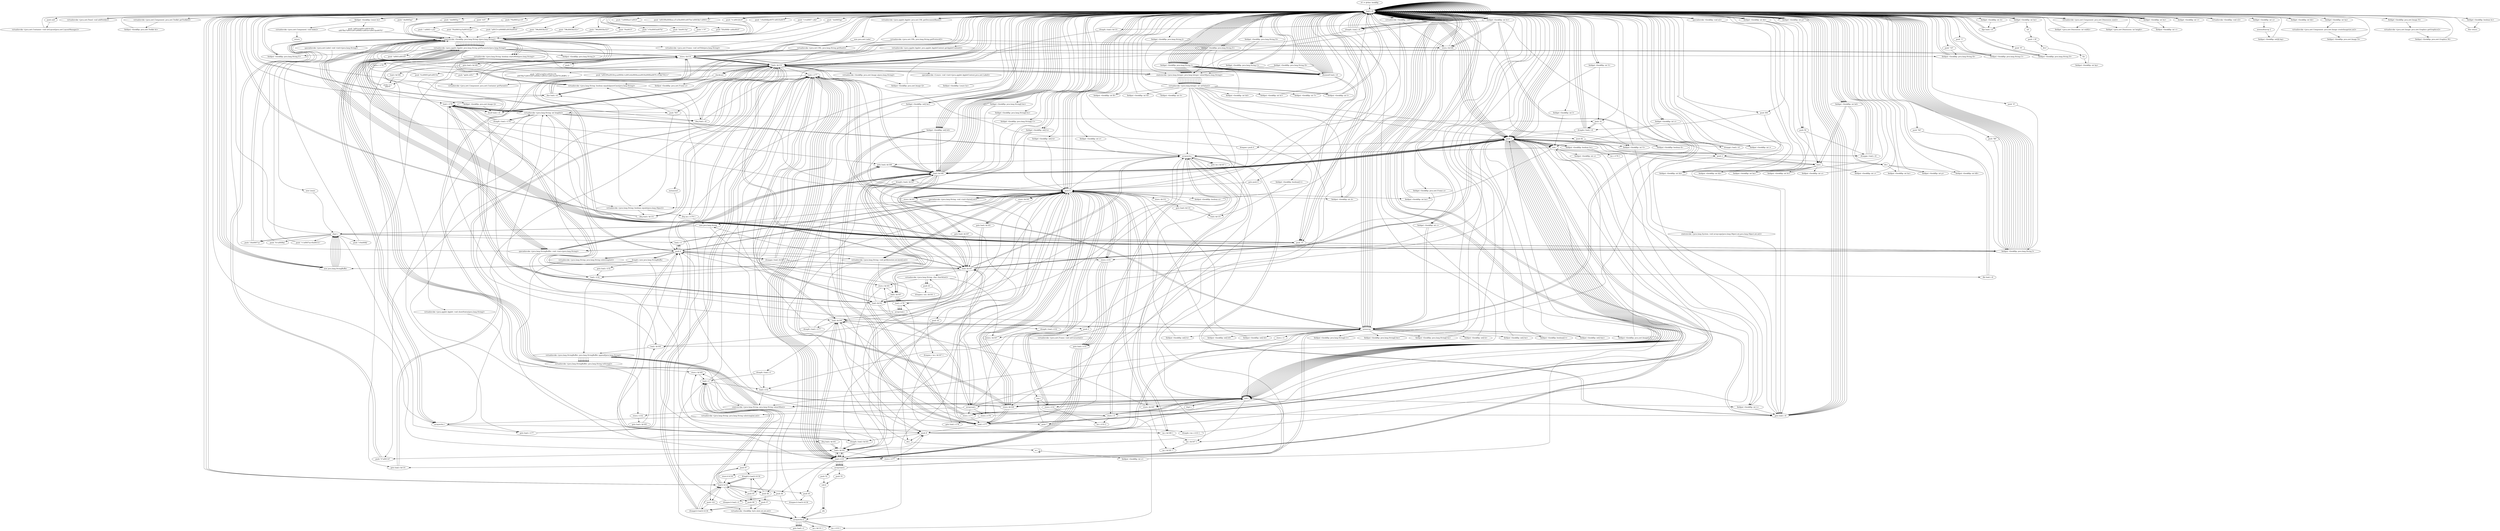 digraph "" {
    "r0 := @this: bookflip"
    "load.r r0"
    "r0 := @this: bookflip"->"load.r r0";
    "push null"
    "load.r r0"->"push null";
    "virtualinvoke <java.awt.Container: void setLayout(java.awt.LayoutManager)>"
    "push null"->"virtualinvoke <java.awt.Container: void setLayout(java.awt.LayoutManager)>";
    "virtualinvoke <java.awt.Container: void setLayout(java.awt.LayoutManager)>"->"load.r r0";
    "virtualinvoke <java.awt.Panel: void addNotify()>"
    "load.r r0"->"virtualinvoke <java.awt.Panel: void addNotify()>";
    "virtualinvoke <java.awt.Panel: void addNotify()>"->"load.r r0";
    "load.r r0"->"load.r r0";
    "virtualinvoke <java.awt.Component: java.awt.Toolkit getToolkit()>"
    "load.r r0"->"virtualinvoke <java.awt.Component: java.awt.Toolkit getToolkit()>";
    "fieldput <bookflip: java.awt.Toolkit bt>"
    "virtualinvoke <java.awt.Component: java.awt.Toolkit getToolkit()>"->"fieldput <bookflip: java.awt.Toolkit bt>";
    "fieldput <bookflip: java.awt.Toolkit bt>"->"load.r r0";
    "push \";\'\u0003~u,&\""
    "load.r r0"->"push \";\'\u0003~u,&\"";
    "staticinvoke <bookflip: java.lang.String c(java.lang.String)>"
    "push \";\'\u0003~u,&\""->"staticinvoke <bookflip: java.lang.String c(java.lang.String)>";
    "virtualinvoke <java.applet.Applet: java.lang.String getParameter(java.lang.String)>"
    "staticinvoke <bookflip: java.lang.String c(java.lang.String)>"->"virtualinvoke <java.applet.Applet: java.lang.String getParameter(java.lang.String)>";
    "store.r $r131"
    "virtualinvoke <java.applet.Applet: java.lang.String getParameter(java.lang.String)>"->"store.r $r131";
    "load.r $r131"
    "store.r $r131"->"load.r $r131";
    "ifnull load.r r0"
    "load.r $r131"->"ifnull load.r r0";
    "ifnull load.r r0"->"load.r $r131";
    "push \"\u0019%\u0016vy,u\u0004c<\u001e4\u0004ssx\u0016\u000fo\u007f;<F2k/\\\"H{r>\""
    "load.r $r131"->"push \"\u0019%\u0016vy,u\u0004c<\u001e4\u0004ssx\u0016\u000fo\u007f;<F2k/\\\"H{r>\"";
    "push \"\u0019%\u0016vy,u\u0004c<\u001e4\u0004ssx\u0016\u000fo\u007f;<F2k/\\\"H{r>\""->"staticinvoke <bookflip: java.lang.String c(java.lang.String)>";
    "virtualinvoke <java.lang.String: boolean startsWith(java.lang.String)>"
    "staticinvoke <bookflip: java.lang.String c(java.lang.String)>"->"virtualinvoke <java.lang.String: boolean startsWith(java.lang.String)>";
    "ifne load.r r0"
    "virtualinvoke <java.lang.String: boolean startsWith(java.lang.String)>"->"ifne load.r r0";
    "ifne load.r r0"->"load.r r0";
    "specialinvoke <bookflip: void a()>"
    "load.r r0"->"specialinvoke <bookflip: void a()>";
    "goto load.r r0"
    "specialinvoke <bookflip: void a()>"->"goto load.r r0";
    "goto load.r r0"->"load.r r0";
    "virtualinvoke <java.applet.Applet: java.net.URL getDocumentBase()>"
    "load.r r0"->"virtualinvoke <java.applet.Applet: java.net.URL getDocumentBase()>";
    "virtualinvoke <java.net.URL: java.lang.String getProtocol()>"
    "virtualinvoke <java.applet.Applet: java.net.URL getDocumentBase()>"->"virtualinvoke <java.net.URL: java.lang.String getProtocol()>";
    "store.r $r169"
    "virtualinvoke <java.net.URL: java.lang.String getProtocol()>"->"store.r $r169";
    "store.r $r169"->"goto load.r r0";
    "goto load.r r0"->"load.r r0";
    "load.r r0"->"virtualinvoke <java.applet.Applet: java.net.URL getDocumentBase()>";
    "virtualinvoke <java.net.URL: java.lang.String getHost()>"
    "virtualinvoke <java.applet.Applet: java.net.URL getDocumentBase()>"->"virtualinvoke <java.net.URL: java.lang.String getHost()>";
    "virtualinvoke <java.net.URL: java.lang.String getHost()>"->"store.r $r131";
    "goto load.r $r169"
    "store.r $r131"->"goto load.r $r169";
    "load.r $r169"
    "goto load.r $r169"->"load.r $r169";
    "push \"><\n\u007f\""
    "load.r $r169"->"push \"><\n\u007f\"";
    "push \"><\n\u007f\""->"staticinvoke <bookflip: java.lang.String c(java.lang.String)>";
    "virtualinvoke <java.lang.String: boolean equalsIgnoreCase(java.lang.String)>"
    "staticinvoke <bookflip: java.lang.String c(java.lang.String)>"->"virtualinvoke <java.lang.String: boolean equalsIgnoreCase(java.lang.String)>";
    "virtualinvoke <java.lang.String: boolean equalsIgnoreCase(java.lang.String)>"->"ifne load.r r0";
    "ifne load.r r0"->"load.r $r131";
    "virtualinvoke <java.lang.String: int length()>"
    "load.r $r131"->"virtualinvoke <java.lang.String: int length()>";
    "ifeq load.r r0"
    "virtualinvoke <java.lang.String: int length()>"->"ifeq load.r r0";
    "ifeq load.r r0"->"load.r $r131";
    "push \"4:\u0005{p0:\u0015n\""
    "load.r $r131"->"push \"4:\u0005{p0:\u0015n\"";
    "push \"4:\u0005{p0:\u0015n\""->"staticinvoke <bookflip: java.lang.String c(java.lang.String)>";
    "staticinvoke <bookflip: java.lang.String c(java.lang.String)>"->"virtualinvoke <java.lang.String: boolean equalsIgnoreCase(java.lang.String)>";
    "virtualinvoke <java.lang.String: boolean equalsIgnoreCase(java.lang.String)>"->"ifne load.r r0";
    "ifne load.r r0"->"load.r $r131";
    "push \"igQ4,veH+\""
    "load.r $r131"->"push \"igQ4,veH+\"";
    "push \"igQ4,veH+\""->"staticinvoke <bookflip: java.lang.String c(java.lang.String)>";
    "virtualinvoke <java.lang.String: boolean equals(java.lang.Object)>"
    "staticinvoke <bookflip: java.lang.String c(java.lang.String)>"->"virtualinvoke <java.lang.String: boolean equals(java.lang.Object)>";
    "ifeq load.r $r131"
    "virtualinvoke <java.lang.String: boolean equals(java.lang.Object)>"->"ifeq load.r $r131";
    "ifeq load.r $r131"->"load.r r0";
    "push 1"
    "load.r r0"->"push 1";
    "fieldput <bookflip: boolean bc>"
    "push 1"->"fieldput <bookflip: boolean bc>";
    "fieldput <bookflip: boolean bc>"->"goto load.r r0";
    "goto load.r r0"->"load.r r0";
    "push \"*0\u0001ty/3\u0014{q=\""
    "load.r r0"->"push \"*0\u0001ty/3\u0014{q=\"";
    "push \"*0\u0001ty/3\u0014{q=\""->"staticinvoke <bookflip: java.lang.String c(java.lang.String)>";
    "staticinvoke <bookflip: java.lang.String c(java.lang.String)>"->"virtualinvoke <java.applet.Applet: java.lang.String getParameter(java.lang.String)>";
    "push \"\u0001\u00105\""
    "virtualinvoke <java.applet.Applet: java.lang.String getParameter(java.lang.String)>"->"push \"\u0001\u00105\"";
    "push \"\u0001\u00105\""->"staticinvoke <bookflip: java.lang.String c(java.lang.String)>";
    "staticinvoke <bookflip: java.lang.String c(java.lang.String)>"->"virtualinvoke <java.lang.String: boolean equalsIgnoreCase(java.lang.String)>";
    "virtualinvoke <java.lang.String: boolean equalsIgnoreCase(java.lang.String)>"->"ifeq load.r r0";
    "ifeq load.r r0"->"load.r r0";
    "load.r r0"->"push 1";
    "fieldput <bookflip: boolean K>"
    "push 1"->"fieldput <bookflip: boolean K>";
    "fieldput <bookflip: boolean K>"->"load.r r0";
    "load.r r0"->"load.r r0";
    "push \"\u0015<\u0008IE\u0016\u0016\""
    "load.r r0"->"push \"\u0015<\u0008IE\u0016\u0016\"";
    "push \"\u0015<\u0008IE\u0016\u0016\""->"staticinvoke <bookflip: java.lang.String c(java.lang.String)>";
    "staticinvoke <bookflip: java.lang.String c(java.lang.String)>"->"virtualinvoke <java.applet.Applet: java.lang.String getParameter(java.lang.String)>";
    "fieldput <bookflip: java.lang.String H>"
    "virtualinvoke <java.applet.Applet: java.lang.String getParameter(java.lang.String)>"->"fieldput <bookflip: java.lang.String H>";
    "fieldput <bookflip: java.lang.String H>"->"load.r r0";
    "fieldget <bookflip: java.lang.String H>"
    "load.r r0"->"fieldget <bookflip: java.lang.String H>";
    "ifnonnull load.r r0"
    "fieldget <bookflip: java.lang.String H>"->"ifnonnull load.r r0";
    "ifnonnull load.r r0"->"load.r r0";
    "push \"10\""
    "load.r r0"->"push \"10\"";
    "push \"10\""->"fieldput <bookflip: java.lang.String H>";
    "fieldput <bookflip: java.lang.String H>"->"load.r r0";
    "load.r r0"->"load.r r0";
    "load.r r0"->"fieldget <bookflip: java.lang.String H>";
    "staticinvoke <java.lang.Integer: java.lang.Integer valueOf(java.lang.String)>"
    "fieldget <bookflip: java.lang.String H>"->"staticinvoke <java.lang.Integer: java.lang.Integer valueOf(java.lang.String)>";
    "virtualinvoke <java.lang.Integer: int intValue()>"
    "staticinvoke <java.lang.Integer: java.lang.Integer valueOf(java.lang.String)>"->"virtualinvoke <java.lang.Integer: int intValue()>";
    "fieldput <bookflip: int B>"
    "virtualinvoke <java.lang.Integer: int intValue()>"->"fieldput <bookflip: int B>";
    "fieldput <bookflip: int B>"->"load.r r0";
    "push 0"
    "load.r r0"->"push 0";
    "fieldput <bookflip: boolean n>"
    "push 0"->"fieldput <bookflip: boolean n>";
    "fieldput <bookflip: boolean n>"->"load.r r0";
    "virtualinvoke <java.awt.Component: java.awt.Container getParent()>"
    "load.r r0"->"virtualinvoke <java.awt.Component: java.awt.Container getParent()>";
    "virtualinvoke <java.awt.Component: java.awt.Container getParent()>"->"store.r $r131";
    "goto load.r $r131"
    "store.r $r131"->"goto load.r $r131";
    "goto load.r $r131"->"load.r $r131";
    "instanceof"
    "load.r $r131"->"instanceof";
    "instanceof"->"ifeq load.r $r131";
    "ifeq load.r $r131"->"load.r r0";
    "load.r r0"->"load.r $r131";
    "checkcast"
    "load.r $r131"->"checkcast";
    "fieldput <bookflip: java.awt.Frame a>"
    "checkcast"->"fieldput <bookflip: java.awt.Frame a>";
    "fieldput <bookflip: java.awt.Frame a>"->"load.r r0";
    "fieldget <bookflip: java.awt.Frame a>"
    "load.r r0"->"fieldget <bookflip: java.awt.Frame a>";
    "push 3"
    "fieldget <bookflip: java.awt.Frame a>"->"push 3";
    "virtualinvoke <java.awt.Frame: void setCursor(int)>"
    "push 3"->"virtualinvoke <java.awt.Frame: void setCursor(int)>";
    "virtualinvoke <java.awt.Frame: void setCursor(int)>"->"load.r r0";
    "push \"7#\u0003hu52\""
    "load.r r0"->"push \"7#\u0003hu52\"";
    "push \"7#\u0003hu52\""->"staticinvoke <bookflip: java.lang.String c(java.lang.String)>";
    "staticinvoke <bookflip: java.lang.String c(java.lang.String)>"->"virtualinvoke <java.applet.Applet: java.lang.String getParameter(java.lang.String)>";
    "virtualinvoke <java.applet.Applet: java.lang.String getParameter(java.lang.String)>"->"store.r $r131";
    "store.r $r131"->"load.r $r131";
    "load.r $r131"->"ifnull load.r r0";
    "ifnull load.r r0"->"load.r $r131";
    "push \"NO\""
    "load.r $r131"->"push \"NO\"";
    "push \"NO\""->"virtualinvoke <java.lang.String: boolean equalsIgnoreCase(java.lang.String)>";
    "virtualinvoke <java.lang.String: boolean equalsIgnoreCase(java.lang.String)>"->"ifne load.r r0";
    "ifne load.r r0"->"load.r r0";
    "load.r r0"->"load.r r0";
    "load.r r0"->"load.r $r131";
    "virtualinvoke <bookflip: java.awt.Image a(java.lang.String)>"
    "load.r $r131"->"virtualinvoke <bookflip: java.awt.Image a(java.lang.String)>";
    "fieldput <bookflip: java.awt.Image Q>"
    "virtualinvoke <bookflip: java.awt.Image a(java.lang.String)>"->"fieldput <bookflip: java.awt.Image Q>";
    "fieldput <bookflip: java.awt.Image Q>"->"load.r r0";
    "fieldget <bookflip: java.awt.Image Q>"
    "load.r r0"->"fieldget <bookflip: java.awt.Image Q>";
    "fieldget <bookflip: java.awt.Image Q>"->"ifnull load.r r0";
    "ifnull load.r r0"->"load.r r0";
    "push \"7#\u0003hu52>\""
    "load.r r0"->"push \"7#\u0003hu52>\"";
    "push \"7#\u0003hu52>\""->"staticinvoke <bookflip: java.lang.String c(java.lang.String)>";
    "staticinvoke <bookflip: java.lang.String c(java.lang.String)>"->"virtualinvoke <java.applet.Applet: java.lang.String getParameter(java.lang.String)>";
    "virtualinvoke <java.applet.Applet: java.lang.String getParameter(java.lang.String)>"->"store.r $r131";
    "store.r $r131"->"load.r $r131";
    "load.r $r131"->"ifnonnull load.r r0";
    "push \"0\""
    "ifnonnull load.r r0"->"push \"0\"";
    "push \"0\""->"store.r $r131";
    "store.r $r131"->"load.r r0";
    "load.r r0"->"load.r $r131";
    "load.r $r131"->"staticinvoke <java.lang.Integer: java.lang.Integer valueOf(java.lang.String)>";
    "staticinvoke <java.lang.Integer: java.lang.Integer valueOf(java.lang.String)>"->"virtualinvoke <java.lang.Integer: int intValue()>";
    "fieldput <bookflip: int R>"
    "virtualinvoke <java.lang.Integer: int intValue()>"->"fieldput <bookflip: int R>";
    "fieldput <bookflip: int R>"->"load.r r0";
    "push \"7#\u0003hu52?\""
    "load.r r0"->"push \"7#\u0003hu52?\"";
    "push \"7#\u0003hu52?\""->"staticinvoke <bookflip: java.lang.String c(java.lang.String)>";
    "staticinvoke <bookflip: java.lang.String c(java.lang.String)>"->"virtualinvoke <java.applet.Applet: java.lang.String getParameter(java.lang.String)>";
    "virtualinvoke <java.applet.Applet: java.lang.String getParameter(java.lang.String)>"->"store.r $r131";
    "store.r $r131"->"load.r $r131";
    "load.r $r131"->"ifnonnull load.r r0";
    "ifnonnull load.r r0"->"push \"0\"";
    "push \"0\""->"store.r $r131";
    "store.r $r131"->"load.r r0";
    "load.r r0"->"load.r $r131";
    "load.r $r131"->"staticinvoke <java.lang.Integer: java.lang.Integer valueOf(java.lang.String)>";
    "staticinvoke <java.lang.Integer: java.lang.Integer valueOf(java.lang.String)>"->"virtualinvoke <java.lang.Integer: int intValue()>";
    "fieldput <bookflip: int S>"
    "virtualinvoke <java.lang.Integer: int intValue()>"->"fieldput <bookflip: int S>";
    "fieldput <bookflip: int S>"->"load.r r0";
    "load.r r0"->"load.r r0";
    "push \"*0\u0015\""
    "load.r r0"->"push \"*0\u0015\"";
    "push \"*0\u0015\""->"staticinvoke <bookflip: java.lang.String c(java.lang.String)>";
    "staticinvoke <bookflip: java.lang.String c(java.lang.String)>"->"virtualinvoke <java.applet.Applet: java.lang.String getParameter(java.lang.String)>";
    "fieldput <bookflip: java.lang.String C>"
    "virtualinvoke <java.applet.Applet: java.lang.String getParameter(java.lang.String)>"->"fieldput <bookflip: java.lang.String C>";
    "fieldput <bookflip: java.lang.String C>"->"load.r r0";
    "fieldget <bookflip: java.lang.String C>"
    "load.r r0"->"fieldget <bookflip: java.lang.String C>";
    "fieldget <bookflip: java.lang.String C>"->"ifnonnull load.r r0";
    "ifnonnull load.r r0"->"load.r r0";
    "push \"1\""
    "load.r r0"->"push \"1\"";
    "push \"1\""->"fieldput <bookflip: java.lang.String C>";
    "fieldput <bookflip: java.lang.String C>"->"load.r r0";
    "load.r r0"->"load.r r0";
    "push \"+%\u0003\u007fx\""
    "load.r r0"->"push \"+%\u0003\u007fx\"";
    "push \"+%\u0003\u007fx\""->"staticinvoke <bookflip: java.lang.String c(java.lang.String)>";
    "staticinvoke <bookflip: java.lang.String c(java.lang.String)>"->"virtualinvoke <java.applet.Applet: java.lang.String getParameter(java.lang.String)>";
    "fieldput <bookflip: java.lang.String D>"
    "virtualinvoke <java.applet.Applet: java.lang.String getParameter(java.lang.String)>"->"fieldput <bookflip: java.lang.String D>";
    "fieldput <bookflip: java.lang.String D>"->"load.r r0";
    "fieldget <bookflip: java.lang.String D>"
    "load.r r0"->"fieldget <bookflip: java.lang.String D>";
    "fieldget <bookflip: java.lang.String D>"->"ifnonnull load.r r0";
    "ifnonnull load.r r0"->"load.r r0";
    "push \"8\""
    "load.r r0"->"push \"8\"";
    "push \"8\""->"fieldput <bookflip: java.lang.String D>";
    "fieldput <bookflip: java.lang.String D>"->"load.r r0";
    "load.r r0"->"load.r r0";
    "push \"(4\u0013iy\""
    "load.r r0"->"push \"(4\u0013iy\"";
    "push \"(4\u0013iy\""->"staticinvoke <bookflip: java.lang.String c(java.lang.String)>";
    "staticinvoke <bookflip: java.lang.String c(java.lang.String)>"->"virtualinvoke <java.applet.Applet: java.lang.String getParameter(java.lang.String)>";
    "fieldput <bookflip: java.lang.String E>"
    "virtualinvoke <java.applet.Applet: java.lang.String getParameter(java.lang.String)>"->"fieldput <bookflip: java.lang.String E>";
    "fieldput <bookflip: java.lang.String E>"->"load.r r0";
    "fieldget <bookflip: java.lang.String E>"
    "load.r r0"->"fieldget <bookflip: java.lang.String E>";
    "fieldget <bookflip: java.lang.String E>"->"ifnonnull load.r r0";
    "ifnonnull load.r r0"->"load.r r0";
    "push \"i`V*\""
    "load.r r0"->"push \"i`V*\"";
    "push \"i`V*\""->"staticinvoke <bookflip: java.lang.String c(java.lang.String)>";
    "staticinvoke <bookflip: java.lang.String c(java.lang.String)>"->"fieldput <bookflip: java.lang.String E>";
    "fieldput <bookflip: java.lang.String E>"->"load.r r0";
    "load.r r0"->"load.r r0";
    "load.r r0"->"fieldget <bookflip: java.lang.String C>";
    "fieldget <bookflip: java.lang.String C>"->"staticinvoke <java.lang.Integer: java.lang.Integer valueOf(java.lang.String)>";
    "staticinvoke <java.lang.Integer: java.lang.Integer valueOf(java.lang.String)>"->"virtualinvoke <java.lang.Integer: int intValue()>";
    "fieldput <bookflip: int bd>"
    "virtualinvoke <java.lang.Integer: int intValue()>"->"fieldput <bookflip: int bd>";
    "fieldput <bookflip: int bd>"->"load.r r0";
    "load.r r0"->"load.r r0";
    "load.r r0"->"fieldget <bookflip: java.lang.String D>";
    "fieldget <bookflip: java.lang.String D>"->"staticinvoke <java.lang.Integer: java.lang.Integer valueOf(java.lang.String)>";
    "staticinvoke <java.lang.Integer: java.lang.Integer valueOf(java.lang.String)>"->"virtualinvoke <java.lang.Integer: int intValue()>";
    "fieldput <bookflip: int br>"
    "virtualinvoke <java.lang.Integer: int intValue()>"->"fieldput <bookflip: int br>";
    "fieldput <bookflip: int br>"->"load.r r0";
    "load.r r0"->"load.r r0";
    "load.r r0"->"fieldget <bookflip: java.lang.String E>";
    "fieldget <bookflip: java.lang.String E>"->"staticinvoke <java.lang.Integer: java.lang.Integer valueOf(java.lang.String)>";
    "staticinvoke <java.lang.Integer: java.lang.Integer valueOf(java.lang.String)>"->"virtualinvoke <java.lang.Integer: int intValue()>";
    "fieldput <bookflip: int T>"
    "virtualinvoke <java.lang.Integer: int intValue()>"->"fieldput <bookflip: int T>";
    "fieldput <bookflip: int T>"->"load.r r0";
    "load.r r0"->"load.r r0";
    "push \"50\u000b~y44\u001f\""
    "load.r r0"->"push \"50\u000b~y44\u001f\"";
    "push \"50\u000b~y44\u001f\""->"staticinvoke <bookflip: java.lang.String c(java.lang.String)>";
    "staticinvoke <bookflip: java.lang.String c(java.lang.String)>"->"virtualinvoke <java.applet.Applet: java.lang.String getParameter(java.lang.String)>";
    "fieldput <bookflip: java.lang.String I>"
    "virtualinvoke <java.applet.Applet: java.lang.String getParameter(java.lang.String)>"->"fieldput <bookflip: java.lang.String I>";
    "fieldput <bookflip: java.lang.String I>"->"load.r r0";
    "load.r r0"->"load.r r0";
    "push \"(\'\u000fun1!\u001f\""
    "load.r r0"->"push \"(\'\u000fun1!\u001f\"";
    "push \"(\'\u000fun1!\u001f\""->"staticinvoke <bookflip: java.lang.String c(java.lang.String)>";
    "staticinvoke <bookflip: java.lang.String c(java.lang.String)>"->"virtualinvoke <java.applet.Applet: java.lang.String getParameter(java.lang.String)>";
    "fieldput <bookflip: java.lang.String J>"
    "virtualinvoke <java.applet.Applet: java.lang.String getParameter(java.lang.String)>"->"fieldput <bookflip: java.lang.String J>";
    "fieldput <bookflip: java.lang.String J>"->"load.r r0";
    "load.r r0"->"load.r r0";
    "fieldget <bookflip: java.lang.String I>"
    "load.r r0"->"fieldget <bookflip: java.lang.String I>";
    "fieldget <bookflip: java.lang.String I>"->"staticinvoke <java.lang.Integer: java.lang.Integer valueOf(java.lang.String)>";
    "staticinvoke <java.lang.Integer: java.lang.Integer valueOf(java.lang.String)>"->"virtualinvoke <java.lang.Integer: int intValue()>";
    "fieldput <bookflip: int A>"
    "virtualinvoke <java.lang.Integer: int intValue()>"->"fieldput <bookflip: int A>";
    "fieldput <bookflip: int A>"->"load.r r0";
    "load.r r0"->"load.r r0";
    "fieldget <bookflip: java.lang.String J>"
    "load.r r0"->"fieldget <bookflip: java.lang.String J>";
    "fieldget <bookflip: java.lang.String J>"->"staticinvoke <java.lang.Integer: java.lang.Integer valueOf(java.lang.String)>";
    "staticinvoke <java.lang.Integer: java.lang.Integer valueOf(java.lang.String)>"->"virtualinvoke <java.lang.Integer: int intValue()>";
    "fieldput <bookflip: int V>"
    "virtualinvoke <java.lang.Integer: int intValue()>"->"fieldput <bookflip: int V>";
    "fieldput <bookflip: int V>"->"load.r r0";
    "fieldget <bookflip: int A>"
    "load.r r0"->"fieldget <bookflip: int A>";
    "ifge load.r r0"
    "fieldget <bookflip: int A>"->"ifge load.r r0";
    "ifge load.r r0"->"load.r r0";
    "load.r r0"->"push 0";
    "push 0"->"fieldput <bookflip: int A>";
    "fieldput <bookflip: int A>"->"load.r r0";
    "fieldget <bookflip: int V>"
    "load.r r0"->"fieldget <bookflip: int V>";
    "push 10"
    "fieldget <bookflip: int V>"->"push 10";
    "ifcmple.i load.r r0"
    "push 10"->"ifcmple.i load.r r0";
    "ifcmple.i load.r r0"->"load.r r0";
    "load.r r0"->"push 10";
    "push 10"->"fieldput <bookflip: int V>";
    "fieldput <bookflip: int V>"->"goto load.r r0";
    "goto load.r r0"->"load.r r0";
    "load.r r0"->"push 1";
    "fieldput <bookflip: int L>"
    "push 1"->"fieldput <bookflip: int L>";
    "fieldput <bookflip: int L>"->"goto load.r r0";
    "goto load.r r0"->"load.r r0";
    "new java.lang.StringBuffer"
    "load.r r0"->"new java.lang.StringBuffer";
    "dup1.r"
    "new java.lang.StringBuffer"->"dup1.r";
    "push \"18\u0007}y\""
    "dup1.r"->"push \"18\u0007}y\"";
    "push \"18\u0007}y\""->"staticinvoke <bookflip: java.lang.String c(java.lang.String)>";
    "specialinvoke <java.lang.StringBuffer: void <init>(java.lang.String)>"
    "staticinvoke <bookflip: java.lang.String c(java.lang.String)>"->"specialinvoke <java.lang.StringBuffer: void <init>(java.lang.String)>";
    "specialinvoke <java.lang.StringBuffer: void <init>(java.lang.String)>"->"load.r r0";
    "fieldget <bookflip: int L>"
    "load.r r0"->"fieldget <bookflip: int L>";
    "staticinvoke <java.lang.String: java.lang.String valueOf(int)>"
    "fieldget <bookflip: int L>"->"staticinvoke <java.lang.String: java.lang.String valueOf(int)>";
    "virtualinvoke <java.lang.StringBuffer: java.lang.StringBuffer append(java.lang.String)>"
    "staticinvoke <java.lang.String: java.lang.String valueOf(int)>"->"virtualinvoke <java.lang.StringBuffer: java.lang.StringBuffer append(java.lang.String)>";
    "virtualinvoke <java.lang.StringBuffer: java.lang.String toString()>"
    "virtualinvoke <java.lang.StringBuffer: java.lang.StringBuffer append(java.lang.String)>"->"virtualinvoke <java.lang.StringBuffer: java.lang.String toString()>";
    "virtualinvoke <java.lang.StringBuffer: java.lang.String toString()>"->"virtualinvoke <java.applet.Applet: java.lang.String getParameter(java.lang.String)>";
    "virtualinvoke <java.applet.Applet: java.lang.String getParameter(java.lang.String)>"->"ifnonnull load.r r0";
    "ifnonnull load.r r0"->"load.r r0";
    "load.r r0"->"load.r r0";
    "load.r r0"->"fieldget <bookflip: int L>";
    "fieldget <bookflip: int L>"->"push 1";
    "sub.i"
    "push 1"->"sub.i";
    "sub.i"->"fieldput <bookflip: int L>";
    "fieldput <bookflip: int L>"->"load.r r0";
    "load.r r0"->"fieldget <bookflip: int L>";
    "fieldget <bookflip: int L>"->"push 1";
    "ifcmpgt.i load.r r0"
    "push 1"->"ifcmpgt.i load.r r0";
    "ifcmpgt.i load.r r0"->"load.r r0";
    "push \"\u00199\u000buo,uT:u54\u0001\u007fox\'\u0003ki1\'\u0003~=\""
    "load.r r0"->"push \"\u00199\u000buo,uT:u54\u0001\u007fox\'\u0003ki1\'\u0003~=\"";
    "push \"\u00199\u000buo,uT:u54\u0001\u007fox\'\u0003ki1\'\u0003~=\""->"staticinvoke <bookflip: java.lang.String c(java.lang.String)>";
    "virtualinvoke <java.applet.Applet: void showStatus(java.lang.String)>"
    "staticinvoke <bookflip: java.lang.String c(java.lang.String)>"->"virtualinvoke <java.applet.Applet: void showStatus(java.lang.String)>";
    "virtualinvoke <java.applet.Applet: void showStatus(java.lang.String)>"->"goto load.r r0";
    "ifcmpgt.i load.r r0"->"load.r r0";
    "load.r r0"->"load.r r0";
    "load.r r0"->"fieldget <bookflip: int L>";
    "newarray"
    "fieldget <bookflip: int L>"->"newarray";
    "fieldput <bookflip: java.lang.String[] U>"
    "newarray"->"fieldput <bookflip: java.lang.String[] U>";
    "fieldput <bookflip: java.lang.String[] U>"->"load.r r0";
    "load.r r0"->"load.r r0";
    "load.r r0"->"fieldget <bookflip: int L>";
    "fieldget <bookflip: int L>"->"newarray";
    "fieldput <bookflip: java.lang.String[] bw>"
    "newarray"->"fieldput <bookflip: java.lang.String[] bw>";
    "fieldput <bookflip: java.lang.String[] bw>"->"load.r r0";
    "load.r r0"->"load.r r0";
    "load.r r0"->"fieldget <bookflip: int L>";
    "fieldget <bookflip: int L>"->"newarray";
    "fieldput <bookflip: java.lang.String[] bs>"
    "newarray"->"fieldput <bookflip: java.lang.String[] bs>";
    "fieldput <bookflip: java.lang.String[] bs>"->"load.r r0";
    "load.r r0"->"fieldget <bookflip: int L>";
    "fieldget <bookflip: int L>"->"push 1";
    "add.i"
    "push 1"->"add.i";
    "add.i"->"newarray";
    "newarray"->"store.r $r131";
    "store.r $r131"->"push 0";
    "store.i $r169"
    "push 0"->"store.i $r169";
    "goto load.i $r169"
    "store.i $r169"->"goto load.i $r169";
    "load.i $r169"
    "goto load.i $r169"->"load.i $r169";
    "load.i $r169"->"load.r r0";
    "load.r r0"->"fieldget <bookflip: int L>";
    "ifcmplt.i load.r r0"
    "fieldget <bookflip: int L>"->"ifcmplt.i load.r r0";
    "ifcmplt.i load.r r0"->"push 0";
    "push 0"->"store.i $r169";
    "store.i $r169"->"goto load.i $r169";
    "goto load.i $r169"->"load.i $r169";
    "load.i $r169"->"load.r r0";
    "load.r r0"->"fieldget <bookflip: int L>";
    "fieldget <bookflip: int L>"->"ifcmplt.i load.r r0";
    "ifcmplt.i load.r r0"->"load.r $r131";
    "load.r $r131"->"load.r r0";
    "load.r r0"->"fieldget <bookflip: int L>";
    "fieldget <bookflip: int L>"->"load.r $r131";
    "load.r $r131"->"push 0";
    "arrayread.i"
    "push 0"->"arrayread.i";
    "arraywrite.i"
    "arrayread.i"->"arraywrite.i";
    "arraywrite.i"->"load.r r0";
    "load.r r0"->"load.r r0";
    "push \"=-\u0012h}0\""
    "load.r r0"->"push \"=-\u0012h}0\"";
    "push \"=-\u0012h}0\""->"staticinvoke <bookflip: java.lang.String c(java.lang.String)>";
    "staticinvoke <bookflip: java.lang.String c(java.lang.String)>"->"virtualinvoke <java.applet.Applet: java.lang.String getParameter(java.lang.String)>";
    "virtualinvoke <java.applet.Applet: java.lang.String getParameter(java.lang.String)>"->"fieldput <bookflip: java.lang.String I>";
    "fieldput <bookflip: java.lang.String I>"->"load.r r0";
    "load.r r0"->"fieldget <bookflip: java.lang.String I>";
    "fieldget <bookflip: java.lang.String I>"->"ifnonnull load.r r0";
    "ifnonnull load.r r0"->"load.r r0";
    "load.r r0"->"push \"0\"";
    "push \"0\""->"fieldput <bookflip: java.lang.String I>";
    "fieldput <bookflip: java.lang.String I>"->"load.r r0";
    "load.r r0"->"load.r r0";
    "load.r r0"->"fieldget <bookflip: java.lang.String I>";
    "fieldget <bookflip: java.lang.String I>"->"staticinvoke <java.lang.Integer: java.lang.Integer valueOf(java.lang.String)>";
    "staticinvoke <java.lang.Integer: java.lang.Integer valueOf(java.lang.String)>"->"virtualinvoke <java.lang.Integer: int intValue()>";
    "fieldput <bookflip: int l>"
    "virtualinvoke <java.lang.Integer: int intValue()>"->"fieldput <bookflip: int l>";
    "fieldput <bookflip: int l>"->"load.r r0";
    "load.r r0"->"load.r r0";
    "push \">9\u000fj\u007f-\'\u0010\u007f\""
    "load.r r0"->"push \">9\u000fj\u007f-\'\u0010\u007f\"";
    "push \">9\u000fj\u007f-\'\u0010\u007f\""->"staticinvoke <bookflip: java.lang.String c(java.lang.String)>";
    "staticinvoke <bookflip: java.lang.String c(java.lang.String)>"->"virtualinvoke <java.applet.Applet: java.lang.String getParameter(java.lang.String)>";
    "virtualinvoke <java.applet.Applet: java.lang.String getParameter(java.lang.String)>"->"fieldput <bookflip: java.lang.String I>";
    "fieldput <bookflip: java.lang.String I>"->"load.r r0";
    "load.r r0"->"fieldget <bookflip: java.lang.String I>";
    "fieldget <bookflip: java.lang.String I>"->"ifnonnull load.r r0";
    "ifnonnull load.r r0"->"load.r r0";
    "load.r r0"->"push \"0\"";
    "push \"0\""->"fieldput <bookflip: java.lang.String I>";
    "fieldput <bookflip: java.lang.String I>"->"load.r r0";
    "load.r r0"->"load.r r0";
    "load.r r0"->"fieldget <bookflip: java.lang.String I>";
    "fieldget <bookflip: java.lang.String I>"->"staticinvoke <java.lang.Integer: java.lang.Integer valueOf(java.lang.String)>";
    "staticinvoke <java.lang.Integer: java.lang.Integer valueOf(java.lang.String)>"->"virtualinvoke <java.lang.Integer: int intValue()>";
    "virtualinvoke <java.lang.Integer: int intValue()>"->"load.r r0";
    "fieldget <bookflip: int bh>"
    "load.r r0"->"fieldget <bookflip: int bh>";
    "mul.i"
    "fieldget <bookflip: int bh>"->"mul.i";
    "fieldput <bookflip: int bh>"
    "mul.i"->"fieldput <bookflip: int bh>";
    "fieldput <bookflip: int bh>"->"load.r r0";
    "load.r r0"->"fieldget <bookflip: int bh>";
    "push 500"
    "fieldget <bookflip: int bh>"->"push 500";
    "push 500"->"ifcmple.i load.r r0";
    "ifcmple.i load.r r0"->"load.r r0";
    "load.r r0"->"push 500";
    "push 500"->"fieldput <bookflip: int bh>";
    "fieldput <bookflip: int bh>"->"goto load.r r0";
    "goto load.r r0"->"load.r r0";
    "load.r r0"->"load.r r0";
    "push \"+=\u0007~u62\""
    "load.r r0"->"push \"+=\u0007~u62\"";
    "push \"+=\u0007~u62\""->"staticinvoke <bookflip: java.lang.String c(java.lang.String)>";
    "staticinvoke <bookflip: java.lang.String c(java.lang.String)>"->"virtualinvoke <java.applet.Applet: java.lang.String getParameter(java.lang.String)>";
    "virtualinvoke <java.applet.Applet: java.lang.String getParameter(java.lang.String)>"->"fieldput <bookflip: java.lang.String I>";
    "fieldput <bookflip: java.lang.String I>"->"load.r r0";
    "load.r r0"->"fieldget <bookflip: java.lang.String I>";
    "fieldget <bookflip: java.lang.String I>"->"ifnonnull load.r r0";
    "ifnonnull load.r r0"->"load.r r0";
    "push \"4\""
    "load.r r0"->"push \"4\"";
    "push \"4\""->"fieldput <bookflip: java.lang.String I>";
    "fieldput <bookflip: java.lang.String I>"->"load.r r0";
    "load.r r0"->"load.r r0";
    "load.r r0"->"fieldget <bookflip: java.lang.String I>";
    "fieldget <bookflip: java.lang.String I>"->"staticinvoke <java.lang.Integer: java.lang.Integer valueOf(java.lang.String)>";
    "staticinvoke <java.lang.Integer: java.lang.Integer valueOf(java.lang.String)>"->"virtualinvoke <java.lang.Integer: int intValue()>";
    "push 64"
    "virtualinvoke <java.lang.Integer: int intValue()>"->"push 64";
    "push 64"->"mul.i";
    "mul.i"->"push 1";
    "push 1"->"sub.i";
    "fieldput <bookflip: int bo>"
    "sub.i"->"fieldput <bookflip: int bo>";
    "fieldput <bookflip: int bo>"->"load.r r0";
    "fieldget <bookflip: int bo>"
    "load.r r0"->"fieldget <bookflip: int bo>";
    "fieldget <bookflip: int bo>"->"ifge load.r r0";
    "ifge load.r r0"->"load.r r0";
    "load.r r0"->"push 0";
    "push 0"->"fieldput <bookflip: int bo>";
    "fieldput <bookflip: int bo>"->"load.r r0";
    "load.r r0"->"load.r r0";
    "load.r r0"->"fieldget <bookflip: int bo>";
    "i2f"
    "fieldget <bookflip: int bo>"->"i2f";
    "push 1.5F"
    "i2f"->"push 1.5F";
    "div.f"
    "push 1.5F"->"div.f";
    "f2i"
    "div.f"->"f2i";
    "fieldput <bookflip: int bp>"
    "f2i"->"fieldput <bookflip: int bp>";
    "fieldput <bookflip: int bp>"->"load.r r0";
    "load.r r0"->"load.r r0";
    "push \":4\u0005qn\""
    "load.r r0"->"push \":4\u0005qn\"";
    "push \":4\u0005qn\""->"staticinvoke <bookflip: java.lang.String c(java.lang.String)>";
    "staticinvoke <bookflip: java.lang.String c(java.lang.String)>"->"virtualinvoke <java.applet.Applet: java.lang.String getParameter(java.lang.String)>";
    "virtualinvoke <java.applet.Applet: java.lang.String getParameter(java.lang.String)>"->"fieldput <bookflip: java.lang.String I>";
    "fieldput <bookflip: java.lang.String I>"->"load.r r0";
    "load.r r0"->"fieldget <bookflip: java.lang.String I>";
    "fieldget <bookflip: java.lang.String I>"->"ifnonnull load.r r0";
    "ifnonnull load.r r0"->"load.r r0";
    "push \"64\""
    "load.r r0"->"push \"64\"";
    "push \"64\""->"fieldput <bookflip: java.lang.String I>";
    "fieldput <bookflip: java.lang.String I>"->"load.r r0";
    "load.r r0"->"fieldget <bookflip: java.lang.String I>";
    "fieldget <bookflip: java.lang.String I>"->"staticinvoke <java.lang.Integer: java.lang.Integer valueOf(java.lang.String)>";
    "staticinvoke <java.lang.Integer: java.lang.Integer valueOf(java.lang.String)>"->"virtualinvoke <java.lang.Integer: int intValue()>";
    "virtualinvoke <java.lang.Integer: int intValue()>"->"store.i $r169";
    "store.i $r169"->"load.r r0";
    "load.r r0"->"load.r r0";
    "push \":4\u0005q{\""
    "load.r r0"->"push \":4\u0005q{\"";
    "push \":4\u0005q{\""->"staticinvoke <bookflip: java.lang.String c(java.lang.String)>";
    "staticinvoke <bookflip: java.lang.String c(java.lang.String)>"->"virtualinvoke <java.applet.Applet: java.lang.String getParameter(java.lang.String)>";
    "virtualinvoke <java.applet.Applet: java.lang.String getParameter(java.lang.String)>"->"fieldput <bookflip: java.lang.String I>";
    "fieldput <bookflip: java.lang.String I>"->"load.r r0";
    "load.r r0"->"fieldget <bookflip: java.lang.String I>";
    "fieldget <bookflip: java.lang.String I>"->"ifnonnull load.r r0";
    "ifnonnull load.r r0"->"load.r r0";
    "push \"96\""
    "load.r r0"->"push \"96\"";
    "push \"96\""->"fieldput <bookflip: java.lang.String I>";
    "fieldput <bookflip: java.lang.String I>"->"load.r r0";
    "load.r r0"->"fieldget <bookflip: java.lang.String I>";
    "fieldget <bookflip: java.lang.String I>"->"staticinvoke <java.lang.Integer: java.lang.Integer valueOf(java.lang.String)>";
    "staticinvoke <java.lang.Integer: java.lang.Integer valueOf(java.lang.String)>"->"virtualinvoke <java.lang.Integer: int intValue()>";
    "store.i $r167"
    "virtualinvoke <java.lang.Integer: int intValue()>"->"store.i $r167";
    "store.i $r167"->"load.r r0";
    "load.r r0"->"load.r r0";
    "push \":4\u0005q~\""
    "load.r r0"->"push \":4\u0005q~\"";
    "push \":4\u0005q~\""->"staticinvoke <bookflip: java.lang.String c(java.lang.String)>";
    "staticinvoke <bookflip: java.lang.String c(java.lang.String)>"->"virtualinvoke <java.applet.Applet: java.lang.String getParameter(java.lang.String)>";
    "virtualinvoke <java.applet.Applet: java.lang.String getParameter(java.lang.String)>"->"fieldput <bookflip: java.lang.String I>";
    "fieldput <bookflip: java.lang.String I>"->"load.r r0";
    "load.r r0"->"fieldget <bookflip: java.lang.String I>";
    "fieldget <bookflip: java.lang.String I>"->"ifnonnull load.r r0";
    "ifnonnull load.r r0"->"load.r r0";
    "push \"icV\""
    "load.r r0"->"push \"icV\"";
    "push \"icV\""->"staticinvoke <bookflip: java.lang.String c(java.lang.String)>";
    "staticinvoke <bookflip: java.lang.String c(java.lang.String)>"->"fieldput <bookflip: java.lang.String I>";
    "fieldput <bookflip: java.lang.String I>"->"load.r r0";
    "load.r r0"->"load.r r0";
    "load.r r0"->"fieldget <bookflip: java.lang.String I>";
    "fieldget <bookflip: java.lang.String I>"->"staticinvoke <java.lang.Integer: java.lang.Integer valueOf(java.lang.String)>";
    "staticinvoke <java.lang.Integer: java.lang.Integer valueOf(java.lang.String)>"->"virtualinvoke <java.lang.Integer: int intValue()>";
    "virtualinvoke <java.lang.Integer: int intValue()>"->"load.i $r169";
    "push 16"
    "load.i $r169"->"push 16";
    "shl.i"
    "push 16"->"shl.i";
    "load.i $r167"
    "shl.i"->"load.i $r167";
    "push 8"
    "load.i $r167"->"push 8";
    "push 8"->"shl.i";
    "or.i"
    "shl.i"->"or.i";
    "or.i"->"or.i";
    "fieldput <bookflip: int e>"
    "or.i"->"fieldput <bookflip: int e>";
    "fieldput <bookflip: int e>"->"load.r r0";
    "load.r r0"->"load.r r0";
    "load.r r0"->"push \"=-\u0012h}0\"";
    "push \"=-\u0012h}0\""->"staticinvoke <bookflip: java.lang.String c(java.lang.String)>";
    "staticinvoke <bookflip: java.lang.String c(java.lang.String)>"->"virtualinvoke <java.applet.Applet: java.lang.String getParameter(java.lang.String)>";
    "virtualinvoke <java.applet.Applet: java.lang.String getParameter(java.lang.String)>"->"fieldput <bookflip: java.lang.String I>";
    "fieldput <bookflip: java.lang.String I>"->"load.r r0";
    "load.r r0"->"fieldget <bookflip: java.lang.String I>";
    "fieldget <bookflip: java.lang.String I>"->"ifnonnull load.r r0";
    "ifnonnull load.r r0"->"load.r r0";
    "load.r r0"->"push \"0\"";
    "push \"0\""->"fieldput <bookflip: java.lang.String I>";
    "fieldput <bookflip: java.lang.String I>"->"load.r r0";
    "load.r r0"->"load.r r0";
    "load.r r0"->"fieldget <bookflip: java.lang.String I>";
    "fieldget <bookflip: java.lang.String I>"->"staticinvoke <java.lang.Integer: java.lang.Integer valueOf(java.lang.String)>";
    "staticinvoke <java.lang.Integer: java.lang.Integer valueOf(java.lang.String)>"->"virtualinvoke <java.lang.Integer: int intValue()>";
    "virtualinvoke <java.lang.Integer: int intValue()>"->"fieldput <bookflip: int l>";
    "fieldput <bookflip: int l>"->"load.r r0";
    "load.r r0"->"load.r r0";
    "virtualinvoke <java.awt.Component: java.awt.Dimension size()>"
    "load.r r0"->"virtualinvoke <java.awt.Component: java.awt.Dimension size()>";
    "fieldget <java.awt.Dimension: int width>"
    "virtualinvoke <java.awt.Component: java.awt.Dimension size()>"->"fieldget <java.awt.Dimension: int width>";
    "fieldget <java.awt.Dimension: int width>"->"load.r r0";
    "fieldget <bookflip: int bd>"
    "load.r r0"->"fieldget <bookflip: int bd>";
    "div.i"
    "fieldget <bookflip: int bd>"->"div.i";
    "fieldput <bookflip: int bx>"
    "div.i"->"fieldput <bookflip: int bx>";
    "fieldput <bookflip: int bx>"->"load.r r0";
    "load.r r0"->"load.r r0";
    "load.r r0"->"virtualinvoke <java.awt.Component: java.awt.Dimension size()>";
    "fieldget <java.awt.Dimension: int height>"
    "virtualinvoke <java.awt.Component: java.awt.Dimension size()>"->"fieldget <java.awt.Dimension: int height>";
    "fieldget <java.awt.Dimension: int height>"->"load.r r0";
    "load.r r0"->"fieldget <bookflip: int bd>";
    "fieldget <bookflip: int bd>"->"div.i";
    "fieldput <bookflip: int p>"
    "div.i"->"fieldput <bookflip: int p>";
    "fieldput <bookflip: int p>"->"load.r r0";
    "load.r r0"->"load.r r0";
    "fieldget <bookflip: int bx>"
    "load.r r0"->"fieldget <bookflip: int bx>";
    "fieldget <bookflip: int bx>"->"load.r r0";
    "load.r r0"->"fieldget <bookflip: int bd>";
    "fieldget <bookflip: int bd>"->"mul.i";
    "fieldput <bookflip: int bb>"
    "mul.i"->"fieldput <bookflip: int bb>";
    "fieldput <bookflip: int bb>"->"load.r r0";
    "load.r r0"->"load.r r0";
    "fieldget <bookflip: int p>"
    "load.r r0"->"fieldget <bookflip: int p>";
    "fieldget <bookflip: int p>"->"load.r r0";
    "load.r r0"->"fieldget <bookflip: int bd>";
    "fieldget <bookflip: int bd>"->"mul.i";
    "fieldput <bookflip: int ba>"
    "mul.i"->"fieldput <bookflip: int ba>";
    "fieldput <bookflip: int ba>"->"load.r r0";
    "load.r r0"->"load.r r0";
    "load.r r0"->"fieldget <bookflip: int bx>";
    "fieldput <bookflip: int v>"
    "fieldget <bookflip: int bx>"->"fieldput <bookflip: int v>";
    "fieldput <bookflip: int v>"->"load.r r0";
    "load.r r0"->"load.r r0";
    "load.r r0"->"fieldget <bookflip: int p>";
    "fieldget <bookflip: int p>"->"load.r r0";
    "fieldget <bookflip: int l>"
    "load.r r0"->"fieldget <bookflip: int l>";
    "fieldget <bookflip: int l>"->"sub.i";
    "fieldput <bookflip: int s>"
    "sub.i"->"fieldput <bookflip: int s>";
    "fieldput <bookflip: int s>"->"load.r r0";
    "load.r r0"->"load.r r0";
    "load.r r0"->"fieldget <bookflip: int bx>";
    "fieldget <bookflip: int bx>"->"load.r r0";
    "load.r r0"->"fieldget <bookflip: int p>";
    "fieldget <bookflip: int p>"->"mul.i";
    "fieldput <bookflip: int bv>"
    "mul.i"->"fieldput <bookflip: int bv>";
    "fieldput <bookflip: int bv>"->"load.r r0";
    "load.r r0"->"load.r r0";
    "fieldget <bookflip: int v>"
    "load.r r0"->"fieldget <bookflip: int v>";
    "fieldget <bookflip: int v>"->"load.r r0";
    "fieldget <bookflip: int s>"
    "load.r r0"->"fieldget <bookflip: int s>";
    "fieldget <bookflip: int s>"->"mul.i";
    "fieldput <bookflip: int u>"
    "mul.i"->"fieldput <bookflip: int u>";
    "fieldput <bookflip: int u>"->"load.r r0";
    "load.r r0"->"load.r r0";
    "load.r r0"->"fieldget <bookflip: int p>";
    "fieldget <bookflip: int p>"->"load.r r0";
    "load.r r0"->"fieldget <bookflip: int s>";
    "fieldget <bookflip: int s>"->"sub.i";
    "push 2"
    "sub.i"->"push 2";
    "push 2"->"div.i";
    "fieldput <bookflip: int bB>"
    "div.i"->"fieldput <bookflip: int bB>";
    "fieldput <bookflip: int bB>"->"load.r r0";
    "load.r r0"->"load.r r0";
    "fieldget <bookflip: int bv>"
    "load.r r0"->"fieldget <bookflip: int bv>";
    "fieldget <bookflip: int bv>"->"newarray";
    "fieldput <bookflip: int[] h>"
    "newarray"->"fieldput <bookflip: int[] h>";
    "fieldput <bookflip: int[] h>"->"push 0";
    "push 0"->"store.i $r169";
    "store.i $r169"->"goto load.i $r169";
    "goto load.i $r169"->"load.i $r169";
    "load.i $r169"->"load.r r0";
    "load.r r0"->"fieldget <bookflip: int bv>";
    "fieldget <bookflip: int bv>"->"ifcmplt.i load.r r0";
    "ifcmplt.i load.r r0"->"load.r r0";
    "load.r r0"->"load.r r0";
    "load.r r0"->"fieldget <bookflip: int bv>";
    "fieldget <bookflip: int bv>"->"newarray";
    "fieldput <bookflip: int[] k>"
    "newarray"->"fieldput <bookflip: int[] k>";
    "fieldput <bookflip: int[] k>"->"load.r r0";
    "fieldget <bookflip: int[] h>"
    "load.r r0"->"fieldget <bookflip: int[] h>";
    "fieldget <bookflip: int[] h>"->"push 0";
    "push 0"->"load.r r0";
    "fieldget <bookflip: int[] k>"
    "load.r r0"->"fieldget <bookflip: int[] k>";
    "fieldget <bookflip: int[] k>"->"push 0";
    "push 0"->"load.r r0";
    "load.r r0"->"fieldget <bookflip: int bv>";
    "fieldget <bookflip: int bv>"->"store.r $r169";
    "store.r $r169"->"goto load.r r0";
    "goto load.r r0"->"load.r r0";
    "virtualinvoke <bookflip: void e()>"
    "load.r r0"->"virtualinvoke <bookflip: void e()>";
    "goto push 0"
    "virtualinvoke <bookflip: void e()>"->"goto push 0";
    "goto push 0"->"push 0";
    "push 0"->"store.i $r169";
    "store.i $r169"->"load.r r0";
    "load.r r0"->"load.r r0";
    "load.r r0"->"fieldget <bookflip: int L>";
    "fieldget <bookflip: int L>"->"push 2";
    "push 2"->"mul.i";
    "fieldput <bookflip: int c>"
    "mul.i"->"fieldput <bookflip: int c>";
    "fieldput <bookflip: int c>"->"load.r r0";
    "load.r r0"->"load.r r0";
    "fieldget <bookflip: int c>"
    "load.r r0"->"fieldget <bookflip: int c>";
    "fieldget <bookflip: int c>"->"newarray";
    "fieldput <bookflip: int[] be>"
    "newarray"->"fieldput <bookflip: int[] be>";
    "fieldput <bookflip: int[] be>"->"load.r r0";
    "load.r r0"->"load.r r0";
    "load.r r0"->"fieldget <bookflip: int c>";
    "fieldget <bookflip: int c>"->"newarray";
    "fieldput <bookflip: int[] bf>"
    "newarray"->"fieldput <bookflip: int[] bf>";
    "fieldput <bookflip: int[] bf>"->"push 0";
    "push 0"->"store.i $r167";
    "goto load.i $r167"
    "store.i $r167"->"goto load.i $r167";
    "goto load.i $r167"->"load.i $r167";
    "load.i $r167"->"load.r r0";
    "load.r r0"->"fieldget <bookflip: int L>";
    "ifcmplt.i load.r $r131"
    "fieldget <bookflip: int L>"->"ifcmplt.i load.r $r131";
    "ifcmplt.i load.r $r131"->"load.r r0";
    "load.r r0"->"load.r r0";
    "load.r r0"->"fieldget <bookflip: int L>";
    "fieldget <bookflip: int L>"->"newarray";
    "fieldput <bookflip: boolean[] t>"
    "newarray"->"fieldput <bookflip: boolean[] t>";
    "fieldput <bookflip: boolean[] t>"->"load.r r0";
    "load.r r0"->"load.r r0";
    "load.r r0"->"fieldget <bookflip: int L>";
    "fieldget <bookflip: int L>"->"newarray";
    "fieldput <bookflip: int[] bm>"
    "newarray"->"fieldput <bookflip: int[] bm>";
    "fieldput <bookflip: int[] bm>"->"load.r r0";
    "load.r r0"->"load.r r0";
    "load.r r0"->"fieldget <bookflip: int L>";
    "fieldget <bookflip: int L>"->"newarray";
    "fieldput <bookflip: int[] bl>"
    "newarray"->"fieldput <bookflip: int[] bl>";
    "fieldput <bookflip: int[] bl>"->"push 0";
    "store.i $r131"
    "push 0"->"store.i $r131";
    "goto load.i $r131"
    "store.i $r131"->"goto load.i $r131";
    "load.i $r131"
    "goto load.i $r131"->"load.i $r131";
    "load.i $r131"->"load.r r0";
    "load.r r0"->"fieldget <bookflip: int L>";
    "fieldget <bookflip: int L>"->"ifcmplt.i load.r r0";
    "ifcmplt.i load.r r0"->"load.r r0";
    "load.r r0"->"push 1";
    "fieldput <bookflip: int i>"
    "push 1"->"fieldput <bookflip: int i>";
    "fieldput <bookflip: int i>"->"load.r r0";
    "virtualinvoke <bookflip: void c()>"
    "load.r r0"->"virtualinvoke <bookflip: void c()>";
    "virtualinvoke <bookflip: void c()>"->"load.r r0";
    "load.r r0"->"push 2";
    "push 2"->"newarray";
    "fieldput <bookflip: java.awt.Image[] r>"
    "newarray"->"fieldput <bookflip: java.awt.Image[] r>";
    "fieldput <bookflip: java.awt.Image[] r>"->"load.r r0";
    "load.r r0"->"load.r r0";
    "load.r r0"->"fieldget <bookflip: int L>";
    "fieldget <bookflip: int L>"->"load.r r0";
    "fieldget <bookflip: int u>"
    "load.r r0"->"fieldget <bookflip: int u>";
    "newmultiarray 2"
    "fieldget <bookflip: int u>"->"newmultiarray 2";
    "fieldput <bookflip: int[][] bq>"
    "newmultiarray 2"->"fieldput <bookflip: int[][] bq>";
    "fieldput <bookflip: int[][] bq>"->"load.r r0";
    "load.r r0"->"load.r r0";
    "load.r r0"->"load.r r0";
    "fieldget <bookflip: int bb>"
    "load.r r0"->"fieldget <bookflip: int bb>";
    "fieldget <bookflip: int bb>"->"load.r r0";
    "fieldget <bookflip: int ba>"
    "load.r r0"->"fieldget <bookflip: int ba>";
    "virtualinvoke <java.awt.Component: java.awt.Image createImage(int,int)>"
    "fieldget <bookflip: int ba>"->"virtualinvoke <java.awt.Component: java.awt.Image createImage(int,int)>";
    "fieldput <bookflip: java.awt.Image N>"
    "virtualinvoke <java.awt.Component: java.awt.Image createImage(int,int)>"->"fieldput <bookflip: java.awt.Image N>";
    "fieldput <bookflip: java.awt.Image N>"->"load.r r0";
    "load.r r0"->"load.r r0";
    "fieldget <bookflip: java.awt.Image N>"
    "load.r r0"->"fieldget <bookflip: java.awt.Image N>";
    "virtualinvoke <java.awt.Image: java.awt.Graphics getGraphics()>"
    "fieldget <bookflip: java.awt.Image N>"->"virtualinvoke <java.awt.Image: java.awt.Graphics getGraphics()>";
    "fieldput <bookflip: java.awt.Graphics M>"
    "virtualinvoke <java.awt.Image: java.awt.Graphics getGraphics()>"->"fieldput <bookflip: java.awt.Graphics M>";
    "fieldput <bookflip: java.awt.Graphics M>"->"load.r r0";
    "fieldget <bookflip: boolean bc>"
    "load.r r0"->"fieldget <bookflip: boolean bc>";
    "ifne return"
    "fieldget <bookflip: boolean bc>"->"ifne return";
    "ifne return"->"load.r r0";
    "new java.awt.Label"
    "load.r r0"->"new java.awt.Label";
    "new java.awt.Label"->"store.r $r131";
    "store.r $r131"->"load.r $r131";
    "push \"\u001a:\tqZ4<\u0016:}(%\n\u007fhx7\u001f:Z97\u000fu<\u001b<\u0013y\u007f1uW#%`{\""
    "load.r $r131"->"push \"\u001a:\tqZ4<\u0016:}(%\n\u007fhx7\u001f:Z97\u000fu<\u001b<\u0013y\u007f1uW#%`{\"";
    "push \"\u001a:\tqZ4<\u0016:}(%\n\u007fhx7\u001f:Z97\u000fu<\u001b<\u0013y\u007f1uW#%`{\""->"staticinvoke <bookflip: java.lang.String c(java.lang.String)>";
    "specialinvoke <java.awt.Label: void <init>(java.lang.String)>"
    "staticinvoke <bookflip: java.lang.String c(java.lang.String)>"->"specialinvoke <java.awt.Label: void <init>(java.lang.String)>";
    "new Lware"
    "specialinvoke <java.awt.Label: void <init>(java.lang.String)>"->"new Lware";
    "new Lware"->"dup1.r";
    "dup1.r"->"load.r r0";
    "virtualinvoke <java.applet.Applet: java.applet.AppletContext getAppletContext()>"
    "load.r r0"->"virtualinvoke <java.applet.Applet: java.applet.AppletContext getAppletContext()>";
    "virtualinvoke <java.applet.Applet: java.applet.AppletContext getAppletContext()>"->"load.r $r131";
    "specialinvoke <Lware: void <init>(java.applet.AppletContext,java.awt.Label)>"
    "load.r $r131"->"specialinvoke <Lware: void <init>(java.applet.AppletContext,java.awt.Label)>";
    "fieldput <bookflip: Lware bz>"
    "specialinvoke <Lware: void <init>(java.applet.AppletContext,java.awt.Label)>"->"fieldput <bookflip: Lware bz>";
    "fieldput <bookflip: Lware bz>"->"load.r r0";
    "fieldget <bookflip: Lware bz>"
    "load.r r0"->"fieldget <bookflip: Lware bz>";
    "push \"\u001a:\tqZ4<\u0016:](%\n\u007fhx7\u001f:Z97\u000fu<\u001b<\u0013y\u007f1\""
    "fieldget <bookflip: Lware bz>"->"push \"\u001a:\tqZ4<\u0016:](%\n\u007fhx7\u001f:Z97\u000fu<\u001b<\u0013y\u007f1\"";
    "push \"\u001a:\tqZ4<\u0016:](%\n\u007fhx7\u001f:Z97\u000fu<\u001b<\u0013y\u007f1\""->"staticinvoke <bookflip: java.lang.String c(java.lang.String)>";
    "virtualinvoke <java.awt.Frame: void setTitle(java.lang.String)>"
    "staticinvoke <bookflip: java.lang.String c(java.lang.String)>"->"virtualinvoke <java.awt.Frame: void setTitle(java.lang.String)>";
    "virtualinvoke <java.awt.Frame: void setTitle(java.lang.String)>"->"load.r r0";
    "load.r r0"->"fieldget <bookflip: Lware bz>";
    "virtualinvoke <java.awt.Component: void hide()>"
    "fieldget <bookflip: Lware bz>"->"virtualinvoke <java.awt.Component: void hide()>";
    "return"
    "virtualinvoke <java.awt.Component: void hide()>"->"return";
    "ifcmplt.i load.r r0"->"load.r r0";
    "fieldget <bookflip: boolean[] t>"
    "load.r r0"->"fieldget <bookflip: boolean[] t>";
    "fieldget <bookflip: boolean[] t>"->"load.i $r131";
    "load.i $r131"->"push 0";
    "arraywrite.b"
    "push 0"->"arraywrite.b";
    "inc.i $r131 1"
    "arraywrite.b"->"inc.i $r131 1";
    "ifcmplt.i load.r $r131"->"load.r $r131";
    "load.r $r131"->"load.i $r167";
    "load.i $r167"->"push 1";
    "push 1"->"add.i";
    "add.i"->"arrayread.i";
    "store.i r176"
    "arrayread.i"->"store.i r176";
    "store.i r176"->"load.r r0";
    "fieldget <bookflip: int[] be>"
    "load.r r0"->"fieldget <bookflip: int[] be>";
    "fieldget <bookflip: int[] be>"->"load.i $r169";
    "load.i $r169"->"load.r $r131";
    "load.r $r131"->"load.i $r167";
    "load.i $r167"->"arrayread.i";
    "store.i r177"
    "arrayread.i"->"store.i r177";
    "load.i r177"
    "store.i r177"->"load.i r177";
    "load.i r177"->"arraywrite.i";
    "arraywrite.i"->"load.i r177";
    "push 4"
    "load.i r177"->"push 4";
    "ifcmpge.i load.i $r167"
    "push 4"->"ifcmpge.i load.i $r167";
    "ifcmpge.i load.i $r167"->"load.r r0";
    "fieldget <bookflip: int[] bf>"
    "load.r r0"->"fieldget <bookflip: int[] bf>";
    "fieldget <bookflip: int[] bf>"->"load.i $r169";
    "load.i $r169"->"push 1";
    "push 1"->"add.i";
    "add.i"->"store.i r177";
    "store.i r177"->"load.i $r169";
    "load.i $r169"->"load.i $r167";
    "load.i $r167"->"arraywrite.i";
    "arraywrite.i"->"goto load.r r0";
    "goto load.r r0"->"load.r r0";
    "load.r r0"->"fieldget <bookflip: int[] be>";
    "fieldget <bookflip: int[] be>"->"load.i r177";
    "load.i r177"->"push 8";
    "push 8"->"arraywrite.i";
    "load.i r176"
    "arraywrite.i"->"load.i r176";
    "load.i r176"->"push 4";
    "push 4"->"ifcmpge.i load.i $r167";
    "ifcmpge.i load.i $r167"->"load.r r0";
    "load.r r0"->"fieldget <bookflip: int[] bf>";
    "fieldget <bookflip: int[] bf>"->"load.i r177";
    "load.i r177"->"push 1";
    "push 1"->"add.i";
    "add.i"->"store.i $r169";
    "store.i $r169"->"load.i r177";
    "load.i r177"->"load.i $r167";
    "load.i $r167"->"arraywrite.i";
    "goto inc.i $r167 1"
    "arraywrite.i"->"goto inc.i $r167 1";
    "inc.i $r167 1"
    "goto inc.i $r167 1"->"inc.i $r167 1";
    "ifcmpge.i load.i $r167"->"load.i $r167";
    "load.i $r167"->"load.r r0";
    "load.r r0"->"fieldget <bookflip: int L>";
    "fieldget <bookflip: int L>"->"push 1";
    "push 1"->"sub.i";
    "ifcmpge.i load.r r0"
    "sub.i"->"ifcmpge.i load.r r0";
    "ifcmpge.i load.r r0"->"load.r r0";
    "load.r r0"->"fieldget <bookflip: int[] bf>";
    "fieldget <bookflip: int[] bf>"->"load.i r177";
    "load.i r177"->"push 1";
    "push 1"->"add.i";
    "add.i"->"store.i $r169";
    "store.i $r169"->"load.i r177";
    "load.i r177"->"load.i $r167";
    "load.i $r167"->"push 1";
    "push 1"->"add.i";
    "add.i"->"arraywrite.i";
    "arraywrite.i"->"goto inc.i $r167 1";
    "ifcmpge.i load.r r0"->"load.r r0";
    "load.r r0"->"fieldget <bookflip: int[] bf>";
    "fieldget <bookflip: int[] bf>"->"load.i r177";
    "load.i r177"->"push 1";
    "push 1"->"add.i";
    "add.i"->"store.i $r169";
    "store.i $r169"->"load.i r177";
    "load.i r177"->"push 0";
    "push 0"->"arraywrite.i";
    "ifcmpge.i load.i $r167"->"load.i $r167";
    "ifle load.r r0"
    "load.i $r167"->"ifle load.r r0";
    "ifle load.r r0"->"load.r r0";
    "load.r r0"->"fieldget <bookflip: int[] bf>";
    "fieldget <bookflip: int[] bf>"->"load.i $r169";
    "load.i $r169"->"push 1";
    "push 1"->"add.i";
    "add.i"->"store.i r177";
    "store.i r177"->"load.i $r169";
    "load.i $r169"->"load.i $r167";
    "load.i $r167"->"push 1";
    "push 1"->"sub.i";
    "sub.i"->"arraywrite.i";
    "arraywrite.i"->"goto load.r r0";
    "ifle load.r r0"->"load.r r0";
    "load.r r0"->"fieldget <bookflip: int[] bf>";
    "fieldget <bookflip: int[] bf>"->"load.i $r169";
    "load.i $r169"->"push 1";
    "push 1"->"add.i";
    "add.i"->"store.i r177";
    "store.i r177"->"load.i $r169";
    "load.i $r169"->"load.r r0";
    "load.r r0"->"fieldget <bookflip: int L>";
    "fieldget <bookflip: int L>"->"push 1";
    "push 1"->"sub.i";
    "sub.i"->"arraywrite.i";
    "virtualinvoke <bookflip: void e()>"->"store.r $r169";
    "store.r $r169"->"load.r r0";
    "load.r r0"->"virtualinvoke <bookflip: void e()>";
    "fieldget <bookflip: int bv>"->"store.r $r169";
    "staticinvoke <java.lang.System: void arraycopy(java.lang.Object,int,java.lang.Object,int,int)>"
    "fieldget <bookflip: int bv>"->"staticinvoke <java.lang.System: void arraycopy(java.lang.Object,int,java.lang.Object,int,int)>";
    "staticinvoke <java.lang.System: void arraycopy(java.lang.Object,int,java.lang.Object,int,int)>"->"goto load.r r0";
    "ifcmplt.i load.r r0"->"load.r r0";
    "load.r r0"->"fieldget <bookflip: int[] h>";
    "fieldget <bookflip: int[] h>"->"load.i $r169";
    "load.i $r169"->"load.r r0";
    "fieldget <bookflip: int e>"
    "load.r r0"->"fieldget <bookflip: int e>";
    "fieldget <bookflip: int e>"->"arraywrite.i";
    "inc.i $r169 1"
    "arraywrite.i"->"inc.i $r169 1";
    "ifcmple.i load.r r0"->"load.r r0";
    "load.r r0"->"fieldget <bookflip: int bh>";
    "push 50"
    "fieldget <bookflip: int bh>"->"push 50";
    "push 50"->"ifcmpge.i load.r r0";
    "ifcmpge.i load.r r0"->"load.r r0";
    "load.r r0"->"push 50";
    "push 50"->"fieldput <bookflip: int bh>";
    "ifcmplt.i load.r r0"->"load.r r0";
    "fieldget <bookflip: java.lang.String[] bw>"
    "load.r r0"->"fieldget <bookflip: java.lang.String[] bw>";
    "fieldget <bookflip: java.lang.String[] bw>"->"load.i $r169";
    "load.i $r169"->"load.r r0";
    "load.r r0"->"new java.lang.StringBuffer";
    "new java.lang.StringBuffer"->"dup1.r";
    "push \"4<\u0008q\""
    "dup1.r"->"push \"4<\u0008q\"";
    "push \"4<\u0008q\""->"staticinvoke <bookflip: java.lang.String c(java.lang.String)>";
    "staticinvoke <bookflip: java.lang.String c(java.lang.String)>"->"specialinvoke <java.lang.StringBuffer: void <init>(java.lang.String)>";
    "specialinvoke <java.lang.StringBuffer: void <init>(java.lang.String)>"->"load.i $r169";
    "load.i $r169"->"push 1";
    "push 1"->"add.i";
    "add.i"->"staticinvoke <java.lang.String: java.lang.String valueOf(int)>";
    "staticinvoke <java.lang.String: java.lang.String valueOf(int)>"->"virtualinvoke <java.lang.StringBuffer: java.lang.StringBuffer append(java.lang.String)>";
    "virtualinvoke <java.lang.StringBuffer: java.lang.StringBuffer append(java.lang.String)>"->"virtualinvoke <java.lang.StringBuffer: java.lang.String toString()>";
    "virtualinvoke <java.lang.StringBuffer: java.lang.String toString()>"->"virtualinvoke <java.applet.Applet: java.lang.String getParameter(java.lang.String)>";
    "arraywrite.r"
    "virtualinvoke <java.applet.Applet: java.lang.String getParameter(java.lang.String)>"->"arraywrite.r";
    "arraywrite.r"->"load.r r0";
    "fieldget <bookflip: java.lang.String[] bs>"
    "load.r r0"->"fieldget <bookflip: java.lang.String[] bs>";
    "fieldget <bookflip: java.lang.String[] bs>"->"load.i $r169";
    "load.i $r169"->"load.r r0";
    "load.r r0"->"new java.lang.StringBuffer";
    "new java.lang.StringBuffer"->"dup1.r";
    "push \"+!\u0007ni+8\u0015}\""
    "dup1.r"->"push \"+!\u0007ni+8\u0015}\"";
    "push \"+!\u0007ni+8\u0015}\""->"staticinvoke <bookflip: java.lang.String c(java.lang.String)>";
    "staticinvoke <bookflip: java.lang.String c(java.lang.String)>"->"specialinvoke <java.lang.StringBuffer: void <init>(java.lang.String)>";
    "specialinvoke <java.lang.StringBuffer: void <init>(java.lang.String)>"->"load.i $r169";
    "load.i $r169"->"push 1";
    "push 1"->"add.i";
    "add.i"->"staticinvoke <java.lang.String: java.lang.String valueOf(int)>";
    "staticinvoke <java.lang.String: java.lang.String valueOf(int)>"->"virtualinvoke <java.lang.StringBuffer: java.lang.StringBuffer append(java.lang.String)>";
    "virtualinvoke <java.lang.StringBuffer: java.lang.StringBuffer append(java.lang.String)>"->"virtualinvoke <java.lang.StringBuffer: java.lang.String toString()>";
    "virtualinvoke <java.lang.StringBuffer: java.lang.String toString()>"->"virtualinvoke <java.applet.Applet: java.lang.String getParameter(java.lang.String)>";
    "virtualinvoke <java.applet.Applet: java.lang.String getParameter(java.lang.String)>"->"arraywrite.r";
    "arraywrite.r"->"load.r $r131";
    "load.r $r131"->"load.i $r169";
    "load.i $r169"->"load.r r0";
    "load.r r0"->"new java.lang.StringBuffer";
    "new java.lang.StringBuffer"->"dup1.r";
    "push \">9\u000fj\""
    "dup1.r"->"push \">9\u000fj\"";
    "push \">9\u000fj\""->"staticinvoke <bookflip: java.lang.String c(java.lang.String)>";
    "staticinvoke <bookflip: java.lang.String c(java.lang.String)>"->"specialinvoke <java.lang.StringBuffer: void <init>(java.lang.String)>";
    "specialinvoke <java.lang.StringBuffer: void <init>(java.lang.String)>"->"load.i $r169";
    "load.i $r169"->"push 1";
    "push 1"->"add.i";
    "add.i"->"staticinvoke <java.lang.String: java.lang.String valueOf(int)>";
    "staticinvoke <java.lang.String: java.lang.String valueOf(int)>"->"virtualinvoke <java.lang.StringBuffer: java.lang.StringBuffer append(java.lang.String)>";
    "virtualinvoke <java.lang.StringBuffer: java.lang.StringBuffer append(java.lang.String)>"->"virtualinvoke <java.lang.StringBuffer: java.lang.String toString()>";
    "virtualinvoke <java.lang.StringBuffer: java.lang.String toString()>"->"virtualinvoke <java.applet.Applet: java.lang.String getParameter(java.lang.String)>";
    "virtualinvoke <java.applet.Applet: java.lang.String getParameter(java.lang.String)>"->"staticinvoke <java.lang.Integer: java.lang.Integer valueOf(java.lang.String)>";
    "staticinvoke <java.lang.Integer: java.lang.Integer valueOf(java.lang.String)>"->"virtualinvoke <java.lang.Integer: int intValue()>";
    "virtualinvoke <java.lang.Integer: int intValue()>"->"arraywrite.i";
    "arraywrite.i"->"inc.i $r169 1";
    "ifcmplt.i load.r r0"->"load.r r0";
    "fieldget <bookflip: java.lang.String[] U>"
    "load.r r0"->"fieldget <bookflip: java.lang.String[] U>";
    "fieldget <bookflip: java.lang.String[] U>"->"load.i $r169";
    "load.i $r169"->"load.r r0";
    "load.r r0"->"new java.lang.StringBuffer";
    "new java.lang.StringBuffer"->"dup1.r";
    "dup1.r"->"push \"18\u0007}y\"";
    "push \"18\u0007}y\""->"staticinvoke <bookflip: java.lang.String c(java.lang.String)>";
    "staticinvoke <bookflip: java.lang.String c(java.lang.String)>"->"specialinvoke <java.lang.StringBuffer: void <init>(java.lang.String)>";
    "specialinvoke <java.lang.StringBuffer: void <init>(java.lang.String)>"->"load.i $r169";
    "load.i $r169"->"push 1";
    "push 1"->"add.i";
    "add.i"->"staticinvoke <java.lang.String: java.lang.String valueOf(int)>";
    "staticinvoke <java.lang.String: java.lang.String valueOf(int)>"->"virtualinvoke <java.lang.StringBuffer: java.lang.StringBuffer append(java.lang.String)>";
    "virtualinvoke <java.lang.StringBuffer: java.lang.StringBuffer append(java.lang.String)>"->"virtualinvoke <java.lang.StringBuffer: java.lang.String toString()>";
    "virtualinvoke <java.lang.StringBuffer: java.lang.String toString()>"->"virtualinvoke <java.applet.Applet: java.lang.String getParameter(java.lang.String)>";
    "virtualinvoke <java.applet.Applet: java.lang.String getParameter(java.lang.String)>"->"arraywrite.r";
    "arraywrite.r"->"inc.i $r169 1";
    "ifnonnull load.r r0"->"load.r r0";
    "load.r r0"->"load.r r0";
    "load.r r0"->"fieldget <bookflip: int L>";
    "fieldget <bookflip: int L>"->"push 1";
    "push 1"->"add.i";
    "add.i"->"fieldput <bookflip: int L>";
    "ifcmple.i load.r r0"->"load.r r0";
    "load.r r0"->"fieldget <bookflip: int V>";
    "fieldget <bookflip: int V>"->"push 1";
    "push 1"->"ifcmpge.i load.r r0";
    "ifcmpge.i load.r r0"->"load.r r0";
    "load.r r0"->"push 1";
    "push 1"->"fieldput <bookflip: int V>";
    "ifeq load.r $r131"->"load.r $r131";
    "load.r $r131"->"checkcast";
    "checkcast"->"virtualinvoke <java.awt.Component: java.awt.Container getParent()>";
    "virtualinvoke <java.awt.Component: java.awt.Container getParent()>"->"store.r $r131";
    "ifeq load.r $r131"->"load.r $r131";
    "push \"/\\\"\u00114\""
    "load.r $r131"->"push \"/\\\"\u00114\"";
    "push \"/\\\"\u00114\""->"staticinvoke <bookflip: java.lang.String c(java.lang.String)>";
    "staticinvoke <bookflip: java.lang.String c(java.lang.String)>"->"virtualinvoke <java.lang.String: boolean startsWith(java.lang.String)>";
    "virtualinvoke <java.lang.String: boolean startsWith(java.lang.String)>"->"ifeq load.r r0";
    "ifeq load.r r0"->"load.r $r131";
    "load.r $r131"->"push 4";
    "virtualinvoke <java.lang.String: java.lang.String substring(int)>"
    "push 4"->"virtualinvoke <java.lang.String: java.lang.String substring(int)>";
    "virtualinvoke <java.lang.String: java.lang.String substring(int)>"->"store.r $r131";
    "store.r $r131"->"load.r r0";
    "push \"*0\u0001ys<0\""
    "load.r r0"->"push \"*0\u0001ys<0\"";
    "push \"*0\u0001ys<0\""->"staticinvoke <bookflip: java.lang.String c(java.lang.String)>";
    "staticinvoke <bookflip: java.lang.String c(java.lang.String)>"->"virtualinvoke <java.applet.Applet: java.lang.String getParameter(java.lang.String)>";
    "store.r r176"
    "virtualinvoke <java.applet.Applet: java.lang.String getParameter(java.lang.String)>"->"store.r r176";
    "load.r r176"
    "store.r r176"->"load.r r176";
    "load.r r176"->"ifnull load.r r0";
    "ifnull load.r r0"->"load.r r176";
    "load.r r176"->"push \"NO\"";
    "push \"NO\""->"virtualinvoke <java.lang.String: boolean equals(java.lang.Object)>";
    "virtualinvoke <java.lang.String: boolean equals(java.lang.Object)>"->"ifne load.r r0";
    "ifne load.r r0"->"load.r r176";
    "load.r r176"->"virtualinvoke <java.lang.String: int length()>";
    "virtualinvoke <java.lang.String: int length()>"->"push 10";
    "push 10"->"ifcmple.i load.r r0";
    "ifcmple.i load.r r0"->"push 1";
    "push 1"->"store.i $r169";
    "store.i $r169"->"push 0";
    "push 0"->"store.i $r167";
    "store.i $r167"->"goto load.i $r167";
    "goto load.i $r167"->"load.i $r167";
    "load.i $r167"->"load.r r176";
    "load.r r176"->"virtualinvoke <java.lang.String: int length()>";
    "ifcmplt.i load.r r176"
    "virtualinvoke <java.lang.String: int length()>"->"ifcmplt.i load.r r176";
    "ifcmplt.i load.r r176"->"goto load.i $r169";
    "goto load.i $r169"->"load.i $r169";
    "load.i $r169"->"newarray";
    "store.r r177"
    "newarray"->"store.r r177";
    "store.r r177"->"load.i $r169";
    "load.i $r169"->"push 1";
    "ifcmpne.i push 0"
    "push 1"->"ifcmpne.i push 0";
    "load.r r177"
    "ifcmpne.i push 0"->"load.r r177";
    "load.r r177"->"push 0";
    "push 0"->"load.r r176";
    "load.r r176"->"virtualinvoke <java.lang.String: int length()>";
    "virtualinvoke <java.lang.String: int length()>"->"arraywrite.i";
    "arraywrite.i"->"goto load.i $r169";
    "goto load.i $r169"->"load.i $r169";
    "load.i $r169"->"newarray";
    "store.r $r167"
    "newarray"->"store.r $r167";
    "store.r $r167"->"push 0";
    "store.i $r165"
    "push 0"->"store.i $r165";
    "store.i $r165"->"push 0";
    "store.i $r161"
    "push 0"->"store.i $r161";
    "goto load.i $r161"
    "store.i $r161"->"goto load.i $r161";
    "load.i $r161"
    "goto load.i $r161"->"load.i $r161";
    "load.i $r161"->"load.i $r169";
    "ifcmplt.i load.r $r167"
    "load.i $r169"->"ifcmplt.i load.r $r167";
    "ifcmplt.i load.r $r167"->"push 0";
    "push 0"->"store.i r176";
    "goto load.i r176"
    "store.i r176"->"goto load.i r176";
    "goto load.i r176"->"load.i r176";
    "load.i r176"->"load.i $r169";
    "load.i $r169"->"ifcmplt.i load.r $r167";
    "load.r $r167"
    "ifcmplt.i load.r $r167"->"load.r $r167";
    "load.r $r167"->"load.i r176";
    "arrayread.r"
    "load.i r176"->"arrayread.r";
    "arrayread.r"->"virtualinvoke <java.lang.String: int length()>";
    "virtualinvoke <java.lang.String: int length()>"->"push 8";
    "push 8"->"sub.i";
    "sub.i"->"store.i $r165";
    "load.i $r165"
    "store.i $r165"->"load.i $r165";
    "load.i $r165"->"newarray";
    "newarray"->"store.r r177";
    "store.r r177"->"push 8";
    "push 8"->"newarray";
    "store.r $r161"
    "newarray"->"store.r $r161";
    "store.r $r161"->"load.r $r167";
    "load.r $r167"->"load.i r176";
    "load.i r176"->"arrayread.r";
    "arrayread.r"->"push 0";
    "push 0"->"load.i $r165";
    "load.i $r165"->"load.r r177";
    "load.r r177"->"push 0";
    "virtualinvoke <java.lang.String: void getBytes(int,int,byte[],int)>"
    "push 0"->"virtualinvoke <java.lang.String: void getBytes(int,int,byte[],int)>";
    "virtualinvoke <java.lang.String: void getBytes(int,int,byte[],int)>"->"load.r $r167";
    "load.r $r167"->"load.i r176";
    "load.i r176"->"arrayread.r";
    "arrayread.r"->"load.i $r165";
    "load.i $r165"->"load.i $r165";
    "load.i $r165"->"push 8";
    "push 8"->"add.i";
    "load.r $r161"
    "add.i"->"load.r $r161";
    "load.r $r161"->"push 0";
    "push 0"->"virtualinvoke <java.lang.String: void getBytes(int,int,byte[],int)>";
    "virtualinvoke <java.lang.String: void getBytes(int,int,byte[],int)>"->"load.i $r165";
    "push 7"
    "load.i $r165"->"push 7";
    "rem.i"
    "push 7"->"rem.i";
    "store.i r1"
    "rem.i"->"store.i r1";
    "store.i r1"->"load.i $r165";
    "load.i $r165"->"push 3";
    "push 3"->"rem.i";
    "store.i i132"
    "rem.i"->"store.i i132";
    "store.i i132"->"push 0";
    "store.i i133"
    "push 0"->"store.i i133";
    "goto load.i i133"
    "store.i i133"->"goto load.i i133";
    "load.i i133"
    "goto load.i i133"->"load.i i133";
    "load.i i133"->"load.i $r165";
    "ifcmplt.i load.r r177"
    "load.i $r165"->"ifcmplt.i load.r r177";
    "ifcmplt.i load.r r177"->"push 0";
    "push 0"->"store.i i132";
    "store.i i132"->"push 0";
    "push 0"->"store.i r1";
    "store.i r1"->"push 0";
    "push 0"->"store.i i133";
    "store.i i133"->"goto load.i i133";
    "goto load.i i133"->"load.i i133";
    "load.i i133"->"push 4";
    "ifcmplt.i load.r $r161"
    "push 4"->"ifcmplt.i load.r $r161";
    "ifcmplt.i load.r $r161"->"push 4";
    "push 4"->"store.i i133";
    "store.i i133"->"goto load.i i133";
    "goto load.i i133"->"load.i i133";
    "load.i i133"->"push 8";
    "push 8"->"ifcmplt.i load.r $r161";
    "ifcmplt.i load.r $r161"->"push 0";
    "push 0"->"store.i i133";
    "store.i i133"->"goto load.i i133";
    "goto load.i i133"->"load.i i133";
    "load.i i133"->"load.i $r165";
    "ifcmplt.i load.i i132"
    "load.i $r165"->"ifcmplt.i load.i i132";
    "ifcmplt.i load.i i132"->"push 1";
    "push 1"->"store.i i133";
    "store.i i133"->"goto load.i i133";
    "goto load.i i133"->"load.i i133";
    "load.i i133"->"load.i $r165";
    "ifcmplt.i load.i r1"
    "load.i $r165"->"ifcmplt.i load.i r1";
    "load.i i132"
    "ifcmplt.i load.i r1"->"load.i i132";
    "load.i i132"->"staticinvoke <java.lang.String: java.lang.String valueOf(int)>";
    "store.r $r165"
    "staticinvoke <java.lang.String: java.lang.String valueOf(int)>"->"store.r $r165";
    "load.i r1"
    "store.r $r165"->"load.i r1";
    "load.i r1"->"staticinvoke <java.lang.String: java.lang.String valueOf(int)>";
    "store.r i132"
    "staticinvoke <java.lang.String: java.lang.String valueOf(int)>"->"store.r i132";
    "goto load.r $r165"
    "store.r i132"->"goto load.r $r165";
    "load.r $r165"
    "goto load.r $r165"->"load.r $r165";
    "load.r $r165"->"virtualinvoke <java.lang.String: int length()>";
    "virtualinvoke <java.lang.String: int length()>"->"push 4";
    "ifcmplt.i new java.lang.StringBuffer"
    "push 4"->"ifcmplt.i new java.lang.StringBuffer";
    "goto load.r i132"
    "ifcmplt.i new java.lang.StringBuffer"->"goto load.r i132";
    "load.r i132"
    "goto load.r i132"->"load.r i132";
    "load.r i132"->"virtualinvoke <java.lang.String: int length()>";
    "virtualinvoke <java.lang.String: int length()>"->"push 4";
    "push 4"->"ifcmplt.i new java.lang.StringBuffer";
    "ifcmplt.i new java.lang.StringBuffer"->"push 8";
    "push 8"->"newarray";
    "store.r r1"
    "newarray"->"store.r r1";
    "store.r r1"->"load.r $r165";
    "load.r $r165"->"push 0";
    "push 0"->"push 4";
    "load.r r1"
    "push 4"->"load.r r1";
    "load.r r1"->"push 0";
    "push 0"->"virtualinvoke <java.lang.String: void getBytes(int,int,byte[],int)>";
    "virtualinvoke <java.lang.String: void getBytes(int,int,byte[],int)>"->"load.r i132";
    "load.r i132"->"push 0";
    "push 0"->"push 4";
    "push 4"->"load.r r1";
    "load.r r1"->"push 4";
    "push 4"->"virtualinvoke <java.lang.String: void getBytes(int,int,byte[],int)>";
    "new java.lang.String"
    "virtualinvoke <java.lang.String: void getBytes(int,int,byte[],int)>"->"new java.lang.String";
    "new java.lang.String"->"dup1.r";
    "dup1.r"->"load.r r1";
    "load.r r1"->"push 0";
    "specialinvoke <java.lang.String: void <init>(byte[],int)>"
    "push 0"->"specialinvoke <java.lang.String: void <init>(byte[],int)>";
    "specialinvoke <java.lang.String: void <init>(byte[],int)>"->"new java.lang.String";
    "new java.lang.String"->"dup1.r";
    "dup1.r"->"load.r $r161";
    "load.r $r161"->"push 0";
    "push 0"->"specialinvoke <java.lang.String: void <init>(byte[],int)>";
    "specialinvoke <java.lang.String: void <init>(byte[],int)>"->"virtualinvoke <java.lang.String: boolean equals(java.lang.Object)>";
    "ifeq inc.i r176 1"
    "virtualinvoke <java.lang.String: boolean equals(java.lang.Object)>"->"ifeq inc.i r176 1";
    "ifeq inc.i r176 1"->"new java.lang.String";
    "new java.lang.String"->"store.r $r161";
    "store.r $r161"->"load.r $r161";
    "load.r $r161"->"load.r r177";
    "load.r r177"->"push 0";
    "push 0"->"specialinvoke <java.lang.String: void <init>(byte[],int)>";
    "specialinvoke <java.lang.String: void <init>(byte[],int)>"->"load.r $r161";
    "load.r $r161"->"push \"/\\\"\u00114\"";
    "push \"/\\\"\u00114\""->"staticinvoke <bookflip: java.lang.String c(java.lang.String)>";
    "staticinvoke <bookflip: java.lang.String c(java.lang.String)>"->"virtualinvoke <java.lang.String: boolean startsWith(java.lang.String)>";
    "ifeq load.r $r161"
    "virtualinvoke <java.lang.String: boolean startsWith(java.lang.String)>"->"ifeq load.r $r161";
    "ifeq load.r $r161"->"load.r $r161";
    "load.r $r161"->"push 4";
    "push 4"->"virtualinvoke <java.lang.String: java.lang.String substring(int)>";
    "virtualinvoke <java.lang.String: java.lang.String substring(int)>"->"store.r r177";
    "store.r r177"->"goto load.r $r131";
    "goto load.r $r131"->"load.r $r131";
    "load.r $r131"->"load.r r177";
    "load.r r177"->"virtualinvoke <java.lang.String: boolean equalsIgnoreCase(java.lang.String)>";
    "virtualinvoke <java.lang.String: boolean equalsIgnoreCase(java.lang.String)>"->"ifeq inc.i r176 1";
    "ifeq inc.i r176 1"->"load.r r0";
    "load.r r0"->"push 1";
    "push 1"->"fieldput <bookflip: boolean bc>";
    "inc.i r176 1"
    "fieldput <bookflip: boolean bc>"->"inc.i r176 1";
    "ifeq load.r $r161"->"load.r $r161";
    "load.r $r161"->"store.r r177";
    "ifcmplt.i new java.lang.StringBuffer"->"new java.lang.StringBuffer";
    "new java.lang.StringBuffer"->"dup1.r";
    "dup1.r"->"push \"0\"";
    "push \"0\""->"specialinvoke <java.lang.StringBuffer: void <init>(java.lang.String)>";
    "specialinvoke <java.lang.StringBuffer: void <init>(java.lang.String)>"->"load.r i132";
    "load.r i132"->"virtualinvoke <java.lang.StringBuffer: java.lang.StringBuffer append(java.lang.String)>";
    "virtualinvoke <java.lang.StringBuffer: java.lang.StringBuffer append(java.lang.String)>"->"virtualinvoke <java.lang.StringBuffer: java.lang.String toString()>";
    "virtualinvoke <java.lang.StringBuffer: java.lang.String toString()>"->"store.r i132";
    "ifcmplt.i new java.lang.StringBuffer"->"new java.lang.StringBuffer";
    "new java.lang.StringBuffer"->"dup1.r";
    "dup1.r"->"push \"0\"";
    "push \"0\""->"specialinvoke <java.lang.StringBuffer: void <init>(java.lang.String)>";
    "specialinvoke <java.lang.StringBuffer: void <init>(java.lang.String)>"->"load.r $r165";
    "load.r $r165"->"virtualinvoke <java.lang.StringBuffer: java.lang.StringBuffer append(java.lang.String)>";
    "virtualinvoke <java.lang.StringBuffer: java.lang.StringBuffer append(java.lang.String)>"->"virtualinvoke <java.lang.StringBuffer: java.lang.String toString()>";
    "virtualinvoke <java.lang.StringBuffer: java.lang.String toString()>"->"store.r $r165";
    "ifcmplt.i load.i r1"->"load.i r1";
    "load.i r1"->"load.r r177";
    "load.r r177"->"load.i i133";
    "arrayread.b"
    "load.i i133"->"arrayread.b";
    "arrayread.b"->"add.i";
    "add.i"->"store.i r1";
    "inc.i i133 2"
    "store.i r1"->"inc.i i133 2";
    "ifcmplt.i load.i i132"->"load.i i132";
    "load.i i132"->"load.r r177";
    "load.r r177"->"load.i i133";
    "load.i i133"->"arrayread.b";
    "arrayread.b"->"add.i";
    "add.i"->"store.i i132";
    "store.i i132"->"inc.i i133 2";
    "ifcmplt.i load.r $r161"->"load.r $r161";
    "load.r $r161"->"load.i i133";
    "load.i i133"->"load.r $r161";
    "load.r $r161"->"load.i i133";
    "load.i i133"->"arrayread.b";
    "push 55"
    "arrayread.b"->"push 55";
    "sub.b"
    "push 55"->"sub.b";
    "i2b"
    "sub.b"->"i2b";
    "i2b"->"arraywrite.b";
    "inc.i i133 1"
    "arraywrite.b"->"inc.i i133 1";
    "ifcmplt.i load.r $r161"->"load.r $r161";
    "load.r $r161"->"load.i i133";
    "load.i i133"->"load.r $r161";
    "load.r $r161"->"load.i i133";
    "load.i i133"->"arrayread.b";
    "push 52"
    "arrayread.b"->"push 52";
    "push 52"->"sub.b";
    "sub.b"->"i2b";
    "i2b"->"arraywrite.b";
    "arraywrite.b"->"inc.i i133 1";
    "ifcmplt.i load.r r177"->"load.r r177";
    "load.r r177"->"load.i i133";
    "load.i i133"->"arrayread.b";
    "store.b b134"
    "arrayread.b"->"store.b b134";
    "load.b b134"
    "store.b b134"->"load.b b134";
    "push 48"
    "load.b b134"->"push 48";
    "ifcmplt.b load.b b134"
    "push 48"->"ifcmplt.b load.b b134";
    "ifcmplt.b load.b b134"->"load.b b134";
    "push 57"
    "load.b b134"->"push 57";
    "ifcmpgt.b load.b b134"
    "push 57"->"ifcmpgt.b load.b b134";
    "ifcmpgt.b load.b b134"->"load.r r177";
    "load.r r177"->"load.i i133";
    "load.i i133"->"load.r r0";
    "load.r r0"->"load.b b134";
    "load.b b134"->"load.i r1";
    "load.i r1"->"push 48";
    "push 48"->"push 57";
    "virtualinvoke <bookflip: byte a(int,int,int,int)>"
    "push 57"->"virtualinvoke <bookflip: byte a(int,int,int,int)>";
    "virtualinvoke <bookflip: byte a(int,int,int,int)>"->"arraywrite.b";
    "goto load.i r1"
    "arraywrite.b"->"goto load.i r1";
    "goto load.i r1"->"load.i r1";
    "load.i r1"->"load.i i132";
    "load.i i132"->"add.i";
    "dup1.i"
    "add.i"->"dup1.i";
    "dup1.i"->"store.i r1";
    "store.i r1"->"push 7";
    "ifcmple.i inc.i i133 1"
    "push 7"->"ifcmple.i inc.i i133 1";
    "ifcmple.i inc.i i133 1"->"push 1";
    "push 1"->"store.i r1";
    "store.i r1"->"inc.i i133 1";
    "ifcmpgt.b load.b b134"->"load.b b134";
    "push 65"
    "load.b b134"->"push 65";
    "push 65"->"ifcmplt.b load.b b134";
    "ifcmplt.b load.b b134"->"load.b b134";
    "push 90"
    "load.b b134"->"push 90";
    "push 90"->"ifcmpgt.b load.b b134";
    "ifcmpgt.b load.b b134"->"load.r r177";
    "load.r r177"->"load.i i133";
    "load.i i133"->"load.r r0";
    "load.r r0"->"load.b b134";
    "load.b b134"->"load.i r1";
    "load.i r1"->"push 65";
    "push 65"->"push 90";
    "push 90"->"virtualinvoke <bookflip: byte a(int,int,int,int)>";
    "virtualinvoke <bookflip: byte a(int,int,int,int)>"->"arraywrite.b";
    "arraywrite.b"->"goto load.i r1";
    "ifcmpgt.b load.b b134"->"load.b b134";
    "push 97"
    "load.b b134"->"push 97";
    "push 97"->"ifcmplt.b load.b b134";
    "ifcmplt.b load.b b134"->"load.b b134";
    "push 122"
    "load.b b134"->"push 122";
    "push 122"->"ifcmpgt.b load.b b134";
    "ifcmpgt.b load.b b134"->"load.r r177";
    "load.r r177"->"load.i i133";
    "load.i i133"->"load.r r0";
    "load.r r0"->"load.b b134";
    "load.b b134"->"load.i r1";
    "load.i r1"->"push 97";
    "push 97"->"push 122";
    "push 122"->"virtualinvoke <bookflip: byte a(int,int,int,int)>";
    "virtualinvoke <bookflip: byte a(int,int,int,int)>"->"arraywrite.b";
    "arraywrite.b"->"goto load.i r1";
    "ifcmpgt.b load.b b134"->"load.b b134";
    "push 45"
    "load.b b134"->"push 45";
    "ifcmpne.b load.b b134"
    "push 45"->"ifcmpne.b load.b b134";
    "ifcmpne.b load.b b134"->"load.r r177";
    "load.r r177"->"load.i i133";
    "push 46"
    "load.i i133"->"push 46";
    "push 46"->"arraywrite.b";
    "arraywrite.b"->"goto load.i r1";
    "ifcmpne.b load.b b134"->"load.b b134";
    "load.b b134"->"push 46";
    "ifcmpne.b load.i r1"
    "push 46"->"ifcmpne.b load.i r1";
    "ifcmpne.b load.i r1"->"load.r r177";
    "load.r r177"->"load.i i133";
    "load.i i133"->"push 45";
    "push 45"->"arraywrite.b";
    "ifcmplt.i load.r $r167"->"load.r $r167";
    "load.r $r167"->"load.i $r161";
    "load.i $r161"->"load.r r176";
    "load.r r176"->"load.i $r165";
    "load.i $r165"->"load.r r177";
    "load.r r177"->"load.i $r161";
    "load.i $r161"->"arrayread.i";
    "virtualinvoke <java.lang.String: java.lang.String substring(int,int)>"
    "arrayread.i"->"virtualinvoke <java.lang.String: java.lang.String substring(int,int)>";
    "virtualinvoke <java.lang.String: java.lang.String substring(int,int)>"->"arraywrite.r";
    "goto load.r r177"
    "arraywrite.r"->"goto load.r r177";
    "goto load.r r177"->"load.r r177";
    "load.r r177"->"load.i $r161";
    "load.i $r161"->"arrayread.i";
    "arrayread.i"->"push 1";
    "push 1"->"add.i";
    "add.i"->"store.i $r165";
    "inc.i $r161 1"
    "store.i $r165"->"inc.i $r161 1";
    "virtualinvoke <java.lang.String: java.lang.String substring(int,int)>"->"store.r $r165";
    "ifcmpne.i push 0"->"push 0";
    "push 0"->"store.i $r167";
    "store.i $r167"->"push 0";
    "push 0"->"store.i $r161";
    "store.i $r161"->"goto load.i $r161";
    "goto load.i $r161"->"load.i $r161";
    "load.i $r161"->"load.r r176";
    "load.r r176"->"virtualinvoke <java.lang.String: int length()>";
    "virtualinvoke <java.lang.String: int length()>"->"ifcmplt.i load.r r176";
    "ifcmplt.i load.r r176"->"goto load.r r177";
    "goto load.r r177"->"load.r r177";
    "load.r r177"->"load.i $r167";
    "load.i $r167"->"load.r r176";
    "load.r r176"->"virtualinvoke <java.lang.String: int length()>";
    "virtualinvoke <java.lang.String: int length()>"->"arraywrite.i";
    "ifcmplt.i load.r r176"->"load.r r176";
    "load.r r176"->"load.i $r161";
    "virtualinvoke <java.lang.String: char charAt(int)>"
    "load.i $r161"->"virtualinvoke <java.lang.String: char charAt(int)>";
    "push 43"
    "virtualinvoke <java.lang.String: char charAt(int)>"->"push 43";
    "ifcmpne.c inc.i $r161 1"
    "push 43"->"ifcmpne.c inc.i $r161 1";
    "ifcmpne.c inc.i $r161 1"->"load.r r177";
    "load.r r177"->"load.i $r167";
    "load.i $r167"->"load.i $r161";
    "load.i $r161"->"arraywrite.i";
    "arraywrite.i"->"inc.i $r167 1";
    "inc.i $r167 1"->"inc.i $r161 1";
    "virtualinvoke <java.lang.String: char charAt(int)>"->"store.r $r161";
    "ifcmplt.i load.r r176"->"load.r r176";
    "load.r r176"->"load.i $r167";
    "load.i $r167"->"virtualinvoke <java.lang.String: char charAt(int)>";
    "virtualinvoke <java.lang.String: char charAt(int)>"->"push 43";
    "ifcmpne.c inc.i $r167 1"
    "push 43"->"ifcmpne.c inc.i $r167 1";
    "ifcmpne.c inc.i $r167 1"->"inc.i $r169 1";
    "inc.i $r169 1"->"inc.i $r167 1";
    "virtualinvoke <java.lang.String: char charAt(int)>"->"store.r $r167";
    "virtualinvoke <java.net.URL: java.lang.String getHost()>"->"store.r $r131";
    "push \"\""
    "store.r $r131"->"push \"\"";
    "push \"\""->"store.r $r131";
    "virtualinvoke <java.net.URL: java.lang.String getProtocol()>"->"store.r $r131";
    "store.r $r131"->"push \"><\n\u007f\"";
    "push \"><\n\u007f\""->"staticinvoke <bookflip: java.lang.String c(java.lang.String)>";
    "staticinvoke <bookflip: java.lang.String c(java.lang.String)>"->"store.r $r169";
    "ifnull load.r r0"->"load.r r0";
    "load.r r0"->"specialinvoke <bookflip: void a()>";
}
